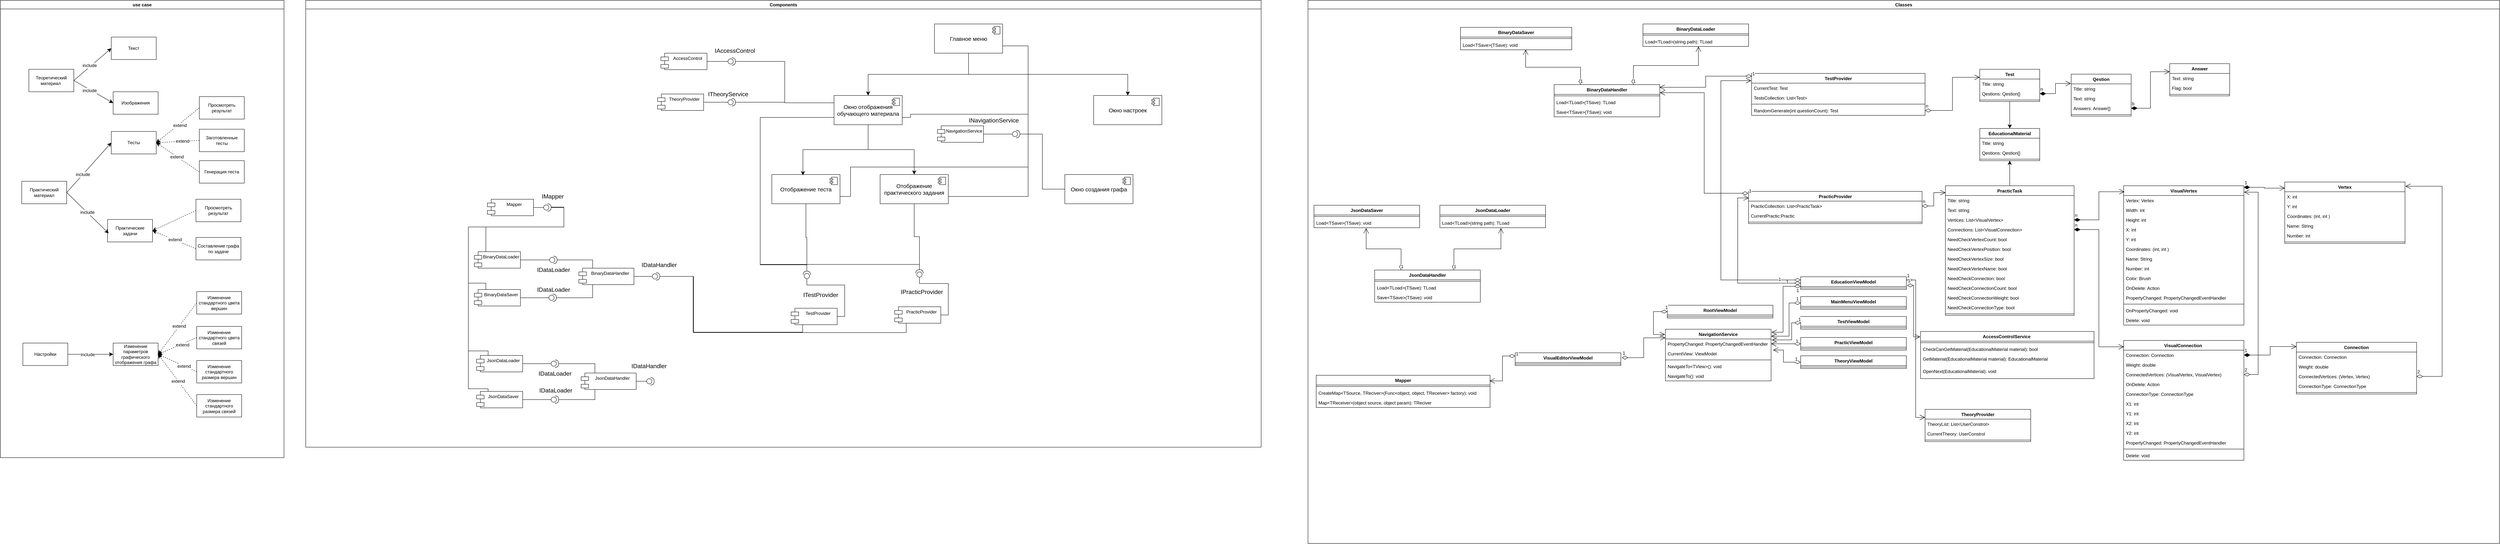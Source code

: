 <mxfile version="24.0.1" type="device">
  <diagram name="Страница — 1" id="U9gwZ_7K1mvT4oCjbU6m">
    <mxGraphModel dx="1063" dy="789" grid="0" gridSize="10" guides="1" tooltips="1" connect="1" arrows="1" fold="1" page="0" pageScale="1" pageWidth="827" pageHeight="1169" math="0" shadow="0">
      <root>
        <mxCell id="0" />
        <mxCell id="1" parent="0" />
        <mxCell id="HS7j6jXC8Mc_RY7dgrat-2" value="use case" style="swimlane;whiteSpace=wrap;html=1;" parent="1" vertex="1">
          <mxGeometry x="-395" y="-194" width="757" height="1221" as="geometry" />
        </mxCell>
        <mxCell id="HS7j6jXC8Mc_RY7dgrat-7" style="edgeStyle=none;curved=1;rounded=0;orthogonalLoop=1;jettySize=auto;html=1;exitX=1;exitY=0.5;exitDx=0;exitDy=0;entryX=0;entryY=0.5;entryDx=0;entryDy=0;fontSize=12;startSize=8;endSize=8;" parent="HS7j6jXC8Mc_RY7dgrat-2" source="HS7j6jXC8Mc_RY7dgrat-3" target="HS7j6jXC8Mc_RY7dgrat-5" edge="1">
          <mxGeometry relative="1" as="geometry" />
        </mxCell>
        <mxCell id="HS7j6jXC8Mc_RY7dgrat-9" value="include" style="edgeLabel;html=1;align=center;verticalAlign=middle;resizable=0;points=[];fontSize=12;" parent="HS7j6jXC8Mc_RY7dgrat-7" vertex="1" connectable="0">
          <mxGeometry x="-0.122" y="3" relative="1" as="geometry">
            <mxPoint as="offset" />
          </mxGeometry>
        </mxCell>
        <mxCell id="HS7j6jXC8Mc_RY7dgrat-8" style="edgeStyle=none;curved=1;rounded=0;orthogonalLoop=1;jettySize=auto;html=1;exitX=1;exitY=0.5;exitDx=0;exitDy=0;entryX=0;entryY=0.5;entryDx=0;entryDy=0;fontSize=12;startSize=8;endSize=8;" parent="HS7j6jXC8Mc_RY7dgrat-2" source="HS7j6jXC8Mc_RY7dgrat-3" target="HS7j6jXC8Mc_RY7dgrat-6" edge="1">
          <mxGeometry relative="1" as="geometry" />
        </mxCell>
        <mxCell id="HS7j6jXC8Mc_RY7dgrat-10" value="include" style="edgeLabel;html=1;align=center;verticalAlign=middle;resizable=0;points=[];fontSize=12;" parent="HS7j6jXC8Mc_RY7dgrat-8" vertex="1" connectable="0">
          <mxGeometry x="-0.184" y="-2" relative="1" as="geometry">
            <mxPoint as="offset" />
          </mxGeometry>
        </mxCell>
        <mxCell id="HS7j6jXC8Mc_RY7dgrat-3" value="Теоретический&lt;div&gt;материал&amp;nbsp;&lt;/div&gt;" style="rounded=0;whiteSpace=wrap;html=1;" parent="HS7j6jXC8Mc_RY7dgrat-2" vertex="1">
          <mxGeometry x="76" y="184" width="120" height="60" as="geometry" />
        </mxCell>
        <mxCell id="HS7j6jXC8Mc_RY7dgrat-19" style="edgeStyle=none;curved=1;rounded=0;orthogonalLoop=1;jettySize=auto;html=1;exitX=1;exitY=0.5;exitDx=0;exitDy=0;entryX=0;entryY=0.5;entryDx=0;entryDy=0;fontSize=12;startSize=8;endSize=8;" parent="HS7j6jXC8Mc_RY7dgrat-2" source="HS7j6jXC8Mc_RY7dgrat-4" target="HS7j6jXC8Mc_RY7dgrat-11" edge="1">
          <mxGeometry relative="1" as="geometry" />
        </mxCell>
        <mxCell id="HS7j6jXC8Mc_RY7dgrat-21" value="include" style="edgeLabel;html=1;align=center;verticalAlign=middle;resizable=0;points=[];fontSize=12;" parent="HS7j6jXC8Mc_RY7dgrat-19" vertex="1" connectable="0">
          <mxGeometry x="-0.277" y="1" relative="1" as="geometry">
            <mxPoint as="offset" />
          </mxGeometry>
        </mxCell>
        <mxCell id="HS7j6jXC8Mc_RY7dgrat-4" value="Практический материал" style="rounded=0;whiteSpace=wrap;html=1;" parent="HS7j6jXC8Mc_RY7dgrat-2" vertex="1">
          <mxGeometry x="57" y="483" width="120" height="60" as="geometry" />
        </mxCell>
        <mxCell id="HS7j6jXC8Mc_RY7dgrat-5" value="Текст" style="rounded=0;whiteSpace=wrap;html=1;" parent="HS7j6jXC8Mc_RY7dgrat-2" vertex="1">
          <mxGeometry x="296" y="98" width="120" height="60" as="geometry" />
        </mxCell>
        <mxCell id="HS7j6jXC8Mc_RY7dgrat-6" value="Изображения" style="rounded=0;whiteSpace=wrap;html=1;" parent="HS7j6jXC8Mc_RY7dgrat-2" vertex="1">
          <mxGeometry x="301" y="244" width="120" height="60" as="geometry" />
        </mxCell>
        <mxCell id="HS7j6jXC8Mc_RY7dgrat-11" value="Тесты" style="rounded=0;whiteSpace=wrap;html=1;" parent="HS7j6jXC8Mc_RY7dgrat-2" vertex="1">
          <mxGeometry x="296" y="350" width="120" height="60" as="geometry" />
        </mxCell>
        <mxCell id="HS7j6jXC8Mc_RY7dgrat-30" style="edgeStyle=none;curved=1;rounded=0;orthogonalLoop=1;jettySize=auto;html=1;exitX=0;exitY=0.5;exitDx=0;exitDy=0;entryX=1;entryY=0.5;entryDx=0;entryDy=0;fontSize=12;startSize=8;endSize=8;dashed=1;" parent="HS7j6jXC8Mc_RY7dgrat-2" source="HS7j6jXC8Mc_RY7dgrat-12" target="HS7j6jXC8Mc_RY7dgrat-11" edge="1">
          <mxGeometry relative="1" as="geometry" />
        </mxCell>
        <mxCell id="HS7j6jXC8Mc_RY7dgrat-32" value="extend" style="edgeLabel;html=1;align=center;verticalAlign=middle;resizable=0;points=[];fontSize=12;" parent="HS7j6jXC8Mc_RY7dgrat-30" vertex="1" connectable="0">
          <mxGeometry x="-0.216" y="-1" relative="1" as="geometry">
            <mxPoint as="offset" />
          </mxGeometry>
        </mxCell>
        <mxCell id="HS7j6jXC8Mc_RY7dgrat-12" value="Заготовленные тесты" style="rounded=0;whiteSpace=wrap;html=1;" parent="HS7j6jXC8Mc_RY7dgrat-2" vertex="1">
          <mxGeometry x="531" y="344" width="120" height="60" as="geometry" />
        </mxCell>
        <mxCell id="HS7j6jXC8Mc_RY7dgrat-31" style="edgeStyle=none;curved=1;rounded=0;orthogonalLoop=1;jettySize=auto;html=1;exitX=0;exitY=0.5;exitDx=0;exitDy=0;entryX=1;entryY=0.5;entryDx=0;entryDy=0;fontSize=12;startSize=8;endSize=8;dashed=1;" parent="HS7j6jXC8Mc_RY7dgrat-2" source="HS7j6jXC8Mc_RY7dgrat-13" target="HS7j6jXC8Mc_RY7dgrat-11" edge="1">
          <mxGeometry relative="1" as="geometry" />
        </mxCell>
        <mxCell id="HS7j6jXC8Mc_RY7dgrat-34" value="extend" style="edgeLabel;html=1;align=center;verticalAlign=middle;resizable=0;points=[];fontSize=12;" parent="HS7j6jXC8Mc_RY7dgrat-31" vertex="1" connectable="0">
          <mxGeometry x="0.041" y="1" relative="1" as="geometry">
            <mxPoint as="offset" />
          </mxGeometry>
        </mxCell>
        <mxCell id="HS7j6jXC8Mc_RY7dgrat-13" value="Генерация теста" style="rounded=0;whiteSpace=wrap;html=1;" parent="HS7j6jXC8Mc_RY7dgrat-2" vertex="1">
          <mxGeometry x="531" y="428" width="120" height="60" as="geometry" />
        </mxCell>
        <mxCell id="HS7j6jXC8Mc_RY7dgrat-22" value="Практические задачи" style="rounded=0;whiteSpace=wrap;html=1;" parent="HS7j6jXC8Mc_RY7dgrat-2" vertex="1">
          <mxGeometry x="286" y="585" width="120" height="60" as="geometry" />
        </mxCell>
        <mxCell id="HS7j6jXC8Mc_RY7dgrat-23" style="edgeStyle=none;curved=1;rounded=0;orthogonalLoop=1;jettySize=auto;html=1;exitX=1;exitY=0.5;exitDx=0;exitDy=0;entryX=0.025;entryY=0.617;entryDx=0;entryDy=0;entryPerimeter=0;fontSize=12;startSize=8;endSize=8;" parent="HS7j6jXC8Mc_RY7dgrat-2" source="HS7j6jXC8Mc_RY7dgrat-4" target="HS7j6jXC8Mc_RY7dgrat-22" edge="1">
          <mxGeometry relative="1" as="geometry" />
        </mxCell>
        <mxCell id="HS7j6jXC8Mc_RY7dgrat-25" value="include" style="edgeLabel;html=1;align=center;verticalAlign=middle;resizable=0;points=[];fontSize=12;" parent="HS7j6jXC8Mc_RY7dgrat-23" vertex="1" connectable="0">
          <mxGeometry x="-0.029" relative="1" as="geometry">
            <mxPoint as="offset" />
          </mxGeometry>
        </mxCell>
        <mxCell id="HS7j6jXC8Mc_RY7dgrat-36" style="edgeStyle=none;curved=1;rounded=0;orthogonalLoop=1;jettySize=auto;html=1;exitX=0;exitY=0.5;exitDx=0;exitDy=0;entryX=1;entryY=0.5;entryDx=0;entryDy=0;fontSize=12;startSize=8;endSize=8;dashed=1;" parent="HS7j6jXC8Mc_RY7dgrat-2" source="HS7j6jXC8Mc_RY7dgrat-26" target="HS7j6jXC8Mc_RY7dgrat-22" edge="1">
          <mxGeometry relative="1" as="geometry" />
        </mxCell>
        <mxCell id="HS7j6jXC8Mc_RY7dgrat-38" value="extend" style="edgeLabel;html=1;align=center;verticalAlign=middle;resizable=0;points=[];fontSize=12;" parent="HS7j6jXC8Mc_RY7dgrat-36" vertex="1" connectable="0">
          <mxGeometry x="-0.017" y="-1" relative="1" as="geometry">
            <mxPoint as="offset" />
          </mxGeometry>
        </mxCell>
        <mxCell id="HS7j6jXC8Mc_RY7dgrat-26" value="Составление графа&lt;div&gt;по задаче&lt;/div&gt;" style="rounded=0;whiteSpace=wrap;html=1;" parent="HS7j6jXC8Mc_RY7dgrat-2" vertex="1">
          <mxGeometry x="522" y="633" width="120" height="60" as="geometry" />
        </mxCell>
        <mxCell id="HS7j6jXC8Mc_RY7dgrat-40" style="edgeStyle=none;curved=1;rounded=0;orthogonalLoop=1;jettySize=auto;html=1;exitX=0;exitY=0.5;exitDx=0;exitDy=0;entryX=1;entryY=0.5;entryDx=0;entryDy=0;fontSize=12;startSize=8;endSize=8;dashed=1;" parent="HS7j6jXC8Mc_RY7dgrat-2" source="HS7j6jXC8Mc_RY7dgrat-39" target="HS7j6jXC8Mc_RY7dgrat-11" edge="1">
          <mxGeometry relative="1" as="geometry" />
        </mxCell>
        <mxCell id="HS7j6jXC8Mc_RY7dgrat-41" value="extend" style="edgeLabel;html=1;align=center;verticalAlign=middle;resizable=0;points=[];fontSize=12;" parent="HS7j6jXC8Mc_RY7dgrat-40" vertex="1" connectable="0">
          <mxGeometry x="-0.056" y="3" relative="1" as="geometry">
            <mxPoint as="offset" />
          </mxGeometry>
        </mxCell>
        <mxCell id="HS7j6jXC8Mc_RY7dgrat-39" value="Просмотреть результат" style="rounded=0;whiteSpace=wrap;html=1;" parent="HS7j6jXC8Mc_RY7dgrat-2" vertex="1">
          <mxGeometry x="531" y="257" width="120" height="60" as="geometry" />
        </mxCell>
        <mxCell id="HS7j6jXC8Mc_RY7dgrat-43" style="edgeStyle=none;curved=1;rounded=0;orthogonalLoop=1;jettySize=auto;html=1;exitX=0;exitY=0.5;exitDx=0;exitDy=0;entryX=1;entryY=0.5;entryDx=0;entryDy=0;fontSize=12;startSize=8;endSize=8;dashed=1;" parent="HS7j6jXC8Mc_RY7dgrat-2" source="HS7j6jXC8Mc_RY7dgrat-42" target="HS7j6jXC8Mc_RY7dgrat-22" edge="1">
          <mxGeometry relative="1" as="geometry" />
        </mxCell>
        <mxCell id="HS7j6jXC8Mc_RY7dgrat-42" value="Просмотреть результат" style="rounded=0;whiteSpace=wrap;html=1;" parent="HS7j6jXC8Mc_RY7dgrat-2" vertex="1">
          <mxGeometry x="522" y="531" width="120" height="60" as="geometry" />
        </mxCell>
        <mxCell id="HS7j6jXC8Mc_RY7dgrat-88" style="edgeStyle=none;curved=1;rounded=0;orthogonalLoop=1;jettySize=auto;html=1;exitX=1;exitY=0.5;exitDx=0;exitDy=0;entryX=0;entryY=0.5;entryDx=0;entryDy=0;fontSize=12;startSize=8;endSize=8;" parent="HS7j6jXC8Mc_RY7dgrat-2" source="HS7j6jXC8Mc_RY7dgrat-82" target="HS7j6jXC8Mc_RY7dgrat-83" edge="1">
          <mxGeometry relative="1" as="geometry" />
        </mxCell>
        <mxCell id="HS7j6jXC8Mc_RY7dgrat-89" value="include" style="edgeLabel;html=1;align=center;verticalAlign=middle;resizable=0;points=[];fontSize=12;" parent="HS7j6jXC8Mc_RY7dgrat-88" vertex="1" connectable="0">
          <mxGeometry x="-0.124" y="-1" relative="1" as="geometry">
            <mxPoint as="offset" />
          </mxGeometry>
        </mxCell>
        <mxCell id="HS7j6jXC8Mc_RY7dgrat-82" value="Настройки" style="rounded=0;whiteSpace=wrap;html=1;" parent="HS7j6jXC8Mc_RY7dgrat-2" vertex="1">
          <mxGeometry x="60" y="915" width="120" height="60" as="geometry" />
        </mxCell>
        <mxCell id="HS7j6jXC8Mc_RY7dgrat-83" value="Изменение параметров&lt;div&gt;графического отображения графа&lt;/div&gt;" style="rounded=0;whiteSpace=wrap;html=1;" parent="HS7j6jXC8Mc_RY7dgrat-2" vertex="1">
          <mxGeometry x="301" y="915" width="120" height="60" as="geometry" />
        </mxCell>
        <mxCell id="HS7j6jXC8Mc_RY7dgrat-90" style="edgeStyle=none;curved=1;rounded=0;orthogonalLoop=1;jettySize=auto;html=1;exitX=0;exitY=0.5;exitDx=0;exitDy=0;entryX=1;entryY=0.5;entryDx=0;entryDy=0;fontSize=12;startSize=8;endSize=8;dashed=1;" parent="HS7j6jXC8Mc_RY7dgrat-2" source="HS7j6jXC8Mc_RY7dgrat-84" target="HS7j6jXC8Mc_RY7dgrat-83" edge="1">
          <mxGeometry relative="1" as="geometry" />
        </mxCell>
        <mxCell id="HS7j6jXC8Mc_RY7dgrat-94" value="extend" style="edgeLabel;html=1;align=center;verticalAlign=middle;resizable=0;points=[];fontSize=12;" parent="HS7j6jXC8Mc_RY7dgrat-90" vertex="1" connectable="0">
          <mxGeometry x="-0.09" relative="1" as="geometry">
            <mxPoint as="offset" />
          </mxGeometry>
        </mxCell>
        <mxCell id="HS7j6jXC8Mc_RY7dgrat-84" value="Изменение стандартного цвета вершин" style="rounded=0;whiteSpace=wrap;html=1;" parent="HS7j6jXC8Mc_RY7dgrat-2" vertex="1">
          <mxGeometry x="524" y="777.5" width="120" height="60" as="geometry" />
        </mxCell>
        <mxCell id="HS7j6jXC8Mc_RY7dgrat-91" style="edgeStyle=none;curved=1;rounded=0;orthogonalLoop=1;jettySize=auto;html=1;exitX=0;exitY=0.5;exitDx=0;exitDy=0;entryX=1;entryY=0.5;entryDx=0;entryDy=0;fontSize=12;startSize=8;endSize=8;dashed=1;" parent="HS7j6jXC8Mc_RY7dgrat-2" source="HS7j6jXC8Mc_RY7dgrat-85" target="HS7j6jXC8Mc_RY7dgrat-83" edge="1">
          <mxGeometry relative="1" as="geometry" />
        </mxCell>
        <mxCell id="HS7j6jXC8Mc_RY7dgrat-95" value="extend" style="edgeLabel;html=1;align=center;verticalAlign=middle;resizable=0;points=[];fontSize=12;" parent="HS7j6jXC8Mc_RY7dgrat-91" vertex="1" connectable="0">
          <mxGeometry x="-0.231" y="2" relative="1" as="geometry">
            <mxPoint as="offset" />
          </mxGeometry>
        </mxCell>
        <mxCell id="HS7j6jXC8Mc_RY7dgrat-85" value="Изменение стандартного цвета связей" style="rounded=0;whiteSpace=wrap;html=1;" parent="HS7j6jXC8Mc_RY7dgrat-2" vertex="1">
          <mxGeometry x="524" y="870.5" width="120" height="60" as="geometry" />
        </mxCell>
        <mxCell id="HS7j6jXC8Mc_RY7dgrat-92" style="edgeStyle=none;curved=1;rounded=0;orthogonalLoop=1;jettySize=auto;html=1;exitX=0;exitY=0.5;exitDx=0;exitDy=0;entryX=1;entryY=0.5;entryDx=0;entryDy=0;fontSize=12;startSize=8;endSize=8;dashed=1;" parent="HS7j6jXC8Mc_RY7dgrat-2" source="HS7j6jXC8Mc_RY7dgrat-86" target="HS7j6jXC8Mc_RY7dgrat-83" edge="1">
          <mxGeometry relative="1" as="geometry" />
        </mxCell>
        <mxCell id="HS7j6jXC8Mc_RY7dgrat-96" value="extend" style="edgeLabel;html=1;align=center;verticalAlign=middle;resizable=0;points=[];fontSize=12;" parent="HS7j6jXC8Mc_RY7dgrat-92" vertex="1" connectable="0">
          <mxGeometry x="-0.346" y="1" relative="1" as="geometry">
            <mxPoint as="offset" />
          </mxGeometry>
        </mxCell>
        <mxCell id="HS7j6jXC8Mc_RY7dgrat-86" value="Изменение стандартного размера вершин" style="rounded=0;whiteSpace=wrap;html=1;" parent="HS7j6jXC8Mc_RY7dgrat-2" vertex="1">
          <mxGeometry x="524" y="961.5" width="120" height="60" as="geometry" />
        </mxCell>
        <mxCell id="HS7j6jXC8Mc_RY7dgrat-93" style="edgeStyle=none;curved=1;rounded=0;orthogonalLoop=1;jettySize=auto;html=1;exitX=0;exitY=0.5;exitDx=0;exitDy=0;entryX=1;entryY=0.5;entryDx=0;entryDy=0;fontSize=12;startSize=8;endSize=8;dashed=1;" parent="HS7j6jXC8Mc_RY7dgrat-2" source="HS7j6jXC8Mc_RY7dgrat-87" target="HS7j6jXC8Mc_RY7dgrat-83" edge="1">
          <mxGeometry relative="1" as="geometry" />
        </mxCell>
        <mxCell id="HS7j6jXC8Mc_RY7dgrat-97" value="extend&amp;nbsp;" style="edgeLabel;html=1;align=center;verticalAlign=middle;resizable=0;points=[];fontSize=12;" parent="HS7j6jXC8Mc_RY7dgrat-93" vertex="1" connectable="0">
          <mxGeometry x="-0.045" y="-1" relative="1" as="geometry">
            <mxPoint as="offset" />
          </mxGeometry>
        </mxCell>
        <mxCell id="HS7j6jXC8Mc_RY7dgrat-87" value="Изменение стандартного размера связей" style="rounded=0;whiteSpace=wrap;html=1;" parent="HS7j6jXC8Mc_RY7dgrat-2" vertex="1">
          <mxGeometry x="524" y="1052.5" width="120" height="60" as="geometry" />
        </mxCell>
        <mxCell id="HS7j6jXC8Mc_RY7dgrat-44" value="Components" style="swimlane;whiteSpace=wrap;html=1;startSize=23;" parent="1" vertex="1">
          <mxGeometry x="420" y="-194" width="2550" height="1193" as="geometry" />
        </mxCell>
        <mxCell id="HS7j6jXC8Mc_RY7dgrat-105" value="NavigationService" style="shape=module;align=left;spacingLeft=20;align=center;verticalAlign=top;whiteSpace=wrap;html=1;" parent="HS7j6jXC8Mc_RY7dgrat-44" vertex="1">
          <mxGeometry x="1686" y="335" width="123" height="44" as="geometry" />
        </mxCell>
        <mxCell id="HS7j6jXC8Mc_RY7dgrat-219" style="edgeStyle=orthogonalEdgeStyle;rounded=0;orthogonalLoop=1;jettySize=auto;html=1;exitX=1;exitY=0.5;exitDx=0;exitDy=0;exitPerimeter=0;entryX=0;entryY=0.5;entryDx=0;entryDy=0;fontSize=12;startSize=8;endSize=8;endArrow=none;endFill=0;" parent="HS7j6jXC8Mc_RY7dgrat-44" source="HS7j6jXC8Mc_RY7dgrat-109" target="HS7j6jXC8Mc_RY7dgrat-208" edge="1">
          <mxGeometry relative="1" as="geometry" />
        </mxCell>
        <mxCell id="HS7j6jXC8Mc_RY7dgrat-220" style="edgeStyle=orthogonalEdgeStyle;rounded=0;orthogonalLoop=1;jettySize=auto;html=1;exitX=1;exitY=0.5;exitDx=0;exitDy=0;exitPerimeter=0;entryX=1;entryY=0.75;entryDx=0;entryDy=0;fontSize=12;startSize=8;endSize=8;endArrow=none;endFill=0;" parent="HS7j6jXC8Mc_RY7dgrat-44" source="HS7j6jXC8Mc_RY7dgrat-109" target="HS7j6jXC8Mc_RY7dgrat-185" edge="1">
          <mxGeometry relative="1" as="geometry">
            <Array as="points">
              <mxPoint x="1928" y="357" />
              <mxPoint x="1928" y="122" />
            </Array>
          </mxGeometry>
        </mxCell>
        <mxCell id="HS7j6jXC8Mc_RY7dgrat-221" style="edgeStyle=orthogonalEdgeStyle;rounded=0;orthogonalLoop=1;jettySize=auto;html=1;exitX=1;exitY=0.5;exitDx=0;exitDy=0;exitPerimeter=0;entryX=1;entryY=0.75;entryDx=0;entryDy=0;fontSize=12;startSize=8;endSize=8;endArrow=none;endFill=0;" parent="HS7j6jXC8Mc_RY7dgrat-44" source="HS7j6jXC8Mc_RY7dgrat-109" target="HS7j6jXC8Mc_RY7dgrat-177" edge="1">
          <mxGeometry relative="1" as="geometry">
            <Array as="points">
              <mxPoint x="1928" y="357" />
              <mxPoint x="1928" y="304" />
              <mxPoint x="1614" y="304" />
              <mxPoint x="1614" y="313" />
            </Array>
          </mxGeometry>
        </mxCell>
        <mxCell id="HS7j6jXC8Mc_RY7dgrat-222" style="edgeStyle=orthogonalEdgeStyle;rounded=0;orthogonalLoop=1;jettySize=auto;html=1;exitX=1;exitY=0.5;exitDx=0;exitDy=0;exitPerimeter=0;entryX=1;entryY=0.75;entryDx=0;entryDy=0;fontSize=12;startSize=8;endSize=8;endArrow=none;endFill=0;" parent="HS7j6jXC8Mc_RY7dgrat-44" source="HS7j6jXC8Mc_RY7dgrat-109" target="HS7j6jXC8Mc_RY7dgrat-195" edge="1">
          <mxGeometry relative="1" as="geometry">
            <Array as="points">
              <mxPoint x="1928" y="357" />
              <mxPoint x="1928" y="524" />
            </Array>
          </mxGeometry>
        </mxCell>
        <mxCell id="HS7j6jXC8Mc_RY7dgrat-223" style="edgeStyle=orthogonalEdgeStyle;rounded=0;orthogonalLoop=1;jettySize=auto;html=1;exitX=1;exitY=0.5;exitDx=0;exitDy=0;exitPerimeter=0;entryX=1;entryY=0.75;entryDx=0;entryDy=0;fontSize=12;startSize=8;endSize=8;endArrow=none;endFill=0;" parent="HS7j6jXC8Mc_RY7dgrat-44" source="HS7j6jXC8Mc_RY7dgrat-109" target="HS7j6jXC8Mc_RY7dgrat-188" edge="1">
          <mxGeometry relative="1" as="geometry">
            <Array as="points">
              <mxPoint x="1928" y="357" />
              <mxPoint x="1928" y="445" />
              <mxPoint x="1454" y="445" />
              <mxPoint x="1454" y="523" />
            </Array>
          </mxGeometry>
        </mxCell>
        <mxCell id="HS7j6jXC8Mc_RY7dgrat-109" value="" style="shape=providedRequiredInterface;html=1;verticalLabelPosition=bottom;sketch=0;rotation=0;" parent="HS7j6jXC8Mc_RY7dgrat-44" vertex="1">
          <mxGeometry x="1886" y="347" width="20" height="20" as="geometry" />
        </mxCell>
        <mxCell id="HS7j6jXC8Mc_RY7dgrat-112" value="INavigationService" style="text;html=1;align=center;verticalAlign=middle;resizable=0;points=[];autosize=1;strokeColor=none;fillColor=none;fontSize=16;" parent="HS7j6jXC8Mc_RY7dgrat-44" vertex="1">
          <mxGeometry x="1760" y="304" width="151" height="31" as="geometry" />
        </mxCell>
        <mxCell id="HS7j6jXC8Mc_RY7dgrat-115" value="TestProvider" style="shape=module;align=left;spacingLeft=20;align=center;verticalAlign=top;whiteSpace=wrap;html=1;" parent="HS7j6jXC8Mc_RY7dgrat-44" vertex="1">
          <mxGeometry x="1295.5" y="822" width="123" height="44" as="geometry" />
        </mxCell>
        <mxCell id="HS7j6jXC8Mc_RY7dgrat-116" value="PracticProvider" style="shape=module;align=left;spacingLeft=20;align=center;verticalAlign=top;whiteSpace=wrap;html=1;" parent="HS7j6jXC8Mc_RY7dgrat-44" vertex="1">
          <mxGeometry x="1572" y="818" width="123" height="44" as="geometry" />
        </mxCell>
        <mxCell id="HS7j6jXC8Mc_RY7dgrat-201" style="edgeStyle=orthogonalEdgeStyle;rounded=0;orthogonalLoop=1;jettySize=auto;html=1;exitX=1;exitY=0.5;exitDx=0;exitDy=0;exitPerimeter=0;entryX=0;entryY=0.75;entryDx=0;entryDy=0;fontSize=12;startSize=8;endSize=8;endArrow=none;endFill=0;" parent="HS7j6jXC8Mc_RY7dgrat-44" source="HS7j6jXC8Mc_RY7dgrat-121" target="HS7j6jXC8Mc_RY7dgrat-177" edge="1">
          <mxGeometry relative="1" as="geometry">
            <Array as="points">
              <mxPoint x="1338" y="706" />
              <mxPoint x="1213" y="706" />
              <mxPoint x="1213" y="313" />
            </Array>
          </mxGeometry>
        </mxCell>
        <mxCell id="HS7j6jXC8Mc_RY7dgrat-203" style="edgeStyle=orthogonalEdgeStyle;rounded=0;orthogonalLoop=1;jettySize=auto;html=1;exitX=1;exitY=0.5;exitDx=0;exitDy=0;exitPerimeter=0;entryX=0.5;entryY=1;entryDx=0;entryDy=0;fontSize=12;startSize=8;endSize=8;endArrow=none;endFill=0;" parent="HS7j6jXC8Mc_RY7dgrat-44" source="HS7j6jXC8Mc_RY7dgrat-121" target="HS7j6jXC8Mc_RY7dgrat-188" edge="1">
          <mxGeometry relative="1" as="geometry" />
        </mxCell>
        <mxCell id="HS7j6jXC8Mc_RY7dgrat-121" value="" style="shape=providedRequiredInterface;html=1;verticalLabelPosition=bottom;sketch=0;rotation=-90;" parent="HS7j6jXC8Mc_RY7dgrat-44" vertex="1">
          <mxGeometry x="1327.5" y="723" width="20" height="20" as="geometry" />
        </mxCell>
        <mxCell id="HS7j6jXC8Mc_RY7dgrat-122" style="edgeStyle=orthogonalEdgeStyle;rounded=0;orthogonalLoop=1;jettySize=auto;html=1;exitX=1;exitY=0.5;exitDx=0;exitDy=0;entryX=0;entryY=0.5;entryDx=0;entryDy=0;entryPerimeter=0;fontSize=12;startSize=8;endSize=8;endArrow=none;endFill=0;" parent="HS7j6jXC8Mc_RY7dgrat-44" source="HS7j6jXC8Mc_RY7dgrat-115" target="HS7j6jXC8Mc_RY7dgrat-121" edge="1">
          <mxGeometry relative="1" as="geometry">
            <Array as="points">
              <mxPoint x="1438.5" y="844" />
              <mxPoint x="1438.5" y="760" />
              <mxPoint x="1337.5" y="760" />
            </Array>
          </mxGeometry>
        </mxCell>
        <mxCell id="HS7j6jXC8Mc_RY7dgrat-202" style="edgeStyle=orthogonalEdgeStyle;rounded=0;orthogonalLoop=1;jettySize=auto;html=1;exitX=1;exitY=0.5;exitDx=0;exitDy=0;exitPerimeter=0;entryX=0;entryY=0.75;entryDx=0;entryDy=0;fontSize=12;startSize=8;endSize=8;strokeWidth=1;endArrow=none;endFill=0;" parent="HS7j6jXC8Mc_RY7dgrat-44" source="HS7j6jXC8Mc_RY7dgrat-124" target="HS7j6jXC8Mc_RY7dgrat-177" edge="1">
          <mxGeometry relative="1" as="geometry">
            <Array as="points">
              <mxPoint x="1638" y="705" />
              <mxPoint x="1213" y="705" />
              <mxPoint x="1213" y="313" />
            </Array>
          </mxGeometry>
        </mxCell>
        <mxCell id="HS7j6jXC8Mc_RY7dgrat-204" style="edgeStyle=orthogonalEdgeStyle;rounded=0;orthogonalLoop=1;jettySize=auto;html=1;exitX=1;exitY=0.5;exitDx=0;exitDy=0;exitPerimeter=0;entryX=0.5;entryY=1;entryDx=0;entryDy=0;fontSize=12;startSize=8;endSize=8;endArrow=none;endFill=0;" parent="HS7j6jXC8Mc_RY7dgrat-44" source="HS7j6jXC8Mc_RY7dgrat-124" target="HS7j6jXC8Mc_RY7dgrat-195" edge="1">
          <mxGeometry relative="1" as="geometry" />
        </mxCell>
        <mxCell id="HS7j6jXC8Mc_RY7dgrat-124" value="" style="shape=providedRequiredInterface;html=1;verticalLabelPosition=bottom;sketch=0;rotation=-90;" parent="HS7j6jXC8Mc_RY7dgrat-44" vertex="1">
          <mxGeometry x="1628" y="719" width="20" height="20" as="geometry" />
        </mxCell>
        <mxCell id="HS7j6jXC8Mc_RY7dgrat-125" style="edgeStyle=orthogonalEdgeStyle;rounded=0;orthogonalLoop=1;jettySize=auto;html=1;exitX=1;exitY=0.5;exitDx=0;exitDy=0;entryX=0;entryY=0.5;entryDx=0;entryDy=0;entryPerimeter=0;fontSize=12;startSize=8;endSize=8;endArrow=none;endFill=0;" parent="HS7j6jXC8Mc_RY7dgrat-44" source="HS7j6jXC8Mc_RY7dgrat-116" target="HS7j6jXC8Mc_RY7dgrat-124" edge="1">
          <mxGeometry relative="1" as="geometry">
            <Array as="points">
              <mxPoint x="1715" y="840" />
              <mxPoint x="1715" y="756" />
              <mxPoint x="1638" y="756" />
            </Array>
          </mxGeometry>
        </mxCell>
        <mxCell id="HS7j6jXC8Mc_RY7dgrat-130" value="BinaryDataLoader" style="shape=module;align=left;spacingLeft=20;align=center;verticalAlign=top;whiteSpace=wrap;html=1;" parent="HS7j6jXC8Mc_RY7dgrat-44" vertex="1">
          <mxGeometry x="450" y="671" width="123" height="44" as="geometry" />
        </mxCell>
        <mxCell id="HS7j6jXC8Mc_RY7dgrat-131" value="BinaryDataSaver" style="shape=module;align=left;spacingLeft=20;align=center;verticalAlign=top;whiteSpace=wrap;html=1;" parent="HS7j6jXC8Mc_RY7dgrat-44" vertex="1">
          <mxGeometry x="450" y="772" width="123" height="44" as="geometry" />
        </mxCell>
        <mxCell id="HS7j6jXC8Mc_RY7dgrat-132" value="JsonDataLoader" style="shape=module;align=left;spacingLeft=20;align=center;verticalAlign=top;whiteSpace=wrap;html=1;" parent="HS7j6jXC8Mc_RY7dgrat-44" vertex="1">
          <mxGeometry x="456" y="948" width="123" height="44" as="geometry" />
        </mxCell>
        <mxCell id="HS7j6jXC8Mc_RY7dgrat-133" value="JsonDataSaver" style="shape=module;align=left;spacingLeft=20;align=center;verticalAlign=top;whiteSpace=wrap;html=1;" parent="HS7j6jXC8Mc_RY7dgrat-44" vertex="1">
          <mxGeometry x="456" y="1044" width="123" height="44" as="geometry" />
        </mxCell>
        <mxCell id="HS7j6jXC8Mc_RY7dgrat-134" value="BinaryDataHandler" style="shape=module;align=left;spacingLeft=20;align=center;verticalAlign=top;whiteSpace=wrap;html=1;" parent="HS7j6jXC8Mc_RY7dgrat-44" vertex="1">
          <mxGeometry x="729" y="715" width="147" height="44" as="geometry" />
        </mxCell>
        <mxCell id="HS7j6jXC8Mc_RY7dgrat-138" style="edgeStyle=orthogonalEdgeStyle;rounded=0;orthogonalLoop=1;jettySize=auto;html=1;exitX=1;exitY=0.5;exitDx=0;exitDy=0;exitPerimeter=0;entryX=0.25;entryY=0;entryDx=0;entryDy=0;fontSize=12;startSize=8;endSize=8;endArrow=none;endFill=0;" parent="HS7j6jXC8Mc_RY7dgrat-44" source="HS7j6jXC8Mc_RY7dgrat-135" target="HS7j6jXC8Mc_RY7dgrat-134" edge="1">
          <mxGeometry relative="1" as="geometry">
            <Array as="points">
              <mxPoint x="766" y="693" />
            </Array>
          </mxGeometry>
        </mxCell>
        <mxCell id="HS7j6jXC8Mc_RY7dgrat-135" value="" style="shape=providedRequiredInterface;html=1;verticalLabelPosition=bottom;sketch=0;" parent="HS7j6jXC8Mc_RY7dgrat-44" vertex="1">
          <mxGeometry x="651" y="683" width="20" height="20" as="geometry" />
        </mxCell>
        <mxCell id="HS7j6jXC8Mc_RY7dgrat-136" value="IDataLoader" style="text;html=1;align=center;verticalAlign=middle;resizable=0;points=[];autosize=1;strokeColor=none;fillColor=none;fontSize=16;" parent="HS7j6jXC8Mc_RY7dgrat-44" vertex="1">
          <mxGeometry x="608" y="703" width="106" height="31" as="geometry" />
        </mxCell>
        <mxCell id="HS7j6jXC8Mc_RY7dgrat-141" style="edgeStyle=orthogonalEdgeStyle;rounded=0;orthogonalLoop=1;jettySize=auto;html=1;exitX=1;exitY=0.5;exitDx=0;exitDy=0;exitPerimeter=0;entryX=0.25;entryY=1;entryDx=0;entryDy=0;fontSize=12;startSize=8;endSize=8;endArrow=none;endFill=0;" parent="HS7j6jXC8Mc_RY7dgrat-44" source="HS7j6jXC8Mc_RY7dgrat-139" target="HS7j6jXC8Mc_RY7dgrat-134" edge="1">
          <mxGeometry relative="1" as="geometry" />
        </mxCell>
        <mxCell id="HS7j6jXC8Mc_RY7dgrat-139" value="" style="shape=providedRequiredInterface;html=1;verticalLabelPosition=bottom;sketch=0;" parent="HS7j6jXC8Mc_RY7dgrat-44" vertex="1">
          <mxGeometry x="649" y="784" width="20" height="20" as="geometry" />
        </mxCell>
        <mxCell id="HS7j6jXC8Mc_RY7dgrat-140" style="edgeStyle=none;curved=1;rounded=0;orthogonalLoop=1;jettySize=auto;html=1;exitX=1;exitY=0.5;exitDx=0;exitDy=0;entryX=0;entryY=0.5;entryDx=0;entryDy=0;entryPerimeter=0;fontSize=12;startSize=8;endSize=8;endArrow=none;endFill=0;" parent="HS7j6jXC8Mc_RY7dgrat-44" source="HS7j6jXC8Mc_RY7dgrat-131" target="HS7j6jXC8Mc_RY7dgrat-139" edge="1">
          <mxGeometry relative="1" as="geometry" />
        </mxCell>
        <mxCell id="HS7j6jXC8Mc_RY7dgrat-142" value="IDataLoader" style="text;html=1;align=center;verticalAlign=middle;resizable=0;points=[];autosize=1;strokeColor=none;fillColor=none;fontSize=16;" parent="HS7j6jXC8Mc_RY7dgrat-44" vertex="1">
          <mxGeometry x="608" y="756" width="106" height="31" as="geometry" />
        </mxCell>
        <mxCell id="HS7j6jXC8Mc_RY7dgrat-205" style="edgeStyle=orthogonalEdgeStyle;rounded=0;orthogonalLoop=1;jettySize=auto;html=1;exitX=1;exitY=0.5;exitDx=0;exitDy=0;exitPerimeter=0;entryX=0.25;entryY=1;entryDx=0;entryDy=0;fontSize=12;startSize=8;endSize=8;endArrow=none;endFill=0;" parent="HS7j6jXC8Mc_RY7dgrat-44" source="HS7j6jXC8Mc_RY7dgrat-143" target="HS7j6jXC8Mc_RY7dgrat-115" edge="1">
          <mxGeometry relative="1" as="geometry">
            <Array as="points">
              <mxPoint x="1034" y="737" />
              <mxPoint x="1034" y="886" />
              <mxPoint x="1326" y="886" />
            </Array>
          </mxGeometry>
        </mxCell>
        <mxCell id="HS7j6jXC8Mc_RY7dgrat-206" style="edgeStyle=orthogonalEdgeStyle;rounded=0;orthogonalLoop=1;jettySize=auto;html=1;exitX=1;exitY=0.5;exitDx=0;exitDy=0;exitPerimeter=0;entryX=0.25;entryY=1;entryDx=0;entryDy=0;fontSize=12;startSize=8;endSize=8;endArrow=none;endFill=0;" parent="HS7j6jXC8Mc_RY7dgrat-44" source="HS7j6jXC8Mc_RY7dgrat-143" target="HS7j6jXC8Mc_RY7dgrat-116" edge="1">
          <mxGeometry relative="1" as="geometry">
            <Array as="points">
              <mxPoint x="1035" y="737" />
              <mxPoint x="1035" y="887" />
              <mxPoint x="1603" y="887" />
            </Array>
          </mxGeometry>
        </mxCell>
        <mxCell id="HS7j6jXC8Mc_RY7dgrat-143" value="" style="shape=providedRequiredInterface;html=1;verticalLabelPosition=bottom;sketch=0;" parent="HS7j6jXC8Mc_RY7dgrat-44" vertex="1">
          <mxGeometry x="925" y="727" width="20" height="20" as="geometry" />
        </mxCell>
        <mxCell id="HS7j6jXC8Mc_RY7dgrat-144" style="edgeStyle=none;curved=1;rounded=0;orthogonalLoop=1;jettySize=auto;html=1;exitX=1;exitY=0.5;exitDx=0;exitDy=0;entryX=0;entryY=0.5;entryDx=0;entryDy=0;entryPerimeter=0;fontSize=12;startSize=8;endSize=8;endArrow=none;endFill=0;" parent="HS7j6jXC8Mc_RY7dgrat-44" source="HS7j6jXC8Mc_RY7dgrat-134" target="HS7j6jXC8Mc_RY7dgrat-143" edge="1">
          <mxGeometry relative="1" as="geometry">
            <Array as="points">
              <mxPoint x="900" y="737" />
            </Array>
          </mxGeometry>
        </mxCell>
        <mxCell id="HS7j6jXC8Mc_RY7dgrat-145" value="IDataHandler" style="text;html=1;align=center;verticalAlign=middle;resizable=0;points=[];autosize=1;strokeColor=none;fillColor=none;fontSize=16;" parent="HS7j6jXC8Mc_RY7dgrat-44" vertex="1">
          <mxGeometry x="887" y="690" width="112" height="31" as="geometry" />
        </mxCell>
        <mxCell id="HS7j6jXC8Mc_RY7dgrat-146" value="JsonDataHandler" style="shape=module;align=left;spacingLeft=20;align=center;verticalAlign=top;whiteSpace=wrap;html=1;" parent="HS7j6jXC8Mc_RY7dgrat-44" vertex="1">
          <mxGeometry x="735" y="995" width="147" height="44" as="geometry" />
        </mxCell>
        <mxCell id="HS7j6jXC8Mc_RY7dgrat-151" style="edgeStyle=orthogonalEdgeStyle;rounded=0;orthogonalLoop=1;jettySize=auto;html=1;exitX=1;exitY=0.5;exitDx=0;exitDy=0;exitPerimeter=0;entryX=0.25;entryY=0;entryDx=0;entryDy=0;fontSize=12;startSize=8;endSize=8;endArrow=none;endFill=0;" parent="HS7j6jXC8Mc_RY7dgrat-44" source="HS7j6jXC8Mc_RY7dgrat-147" target="HS7j6jXC8Mc_RY7dgrat-146" edge="1">
          <mxGeometry relative="1" as="geometry" />
        </mxCell>
        <mxCell id="HS7j6jXC8Mc_RY7dgrat-147" value="" style="shape=providedRequiredInterface;html=1;verticalLabelPosition=bottom;sketch=0;" parent="HS7j6jXC8Mc_RY7dgrat-44" vertex="1">
          <mxGeometry x="655" y="960" width="20" height="20" as="geometry" />
        </mxCell>
        <mxCell id="HS7j6jXC8Mc_RY7dgrat-148" style="edgeStyle=none;curved=1;rounded=0;orthogonalLoop=1;jettySize=auto;html=1;exitX=1;exitY=0.5;exitDx=0;exitDy=0;entryX=0;entryY=0.5;entryDx=0;entryDy=0;entryPerimeter=0;fontSize=12;startSize=8;endSize=8;endArrow=none;endFill=0;" parent="HS7j6jXC8Mc_RY7dgrat-44" source="HS7j6jXC8Mc_RY7dgrat-132" target="HS7j6jXC8Mc_RY7dgrat-147" edge="1">
          <mxGeometry relative="1" as="geometry" />
        </mxCell>
        <mxCell id="HS7j6jXC8Mc_RY7dgrat-152" style="edgeStyle=orthogonalEdgeStyle;rounded=0;orthogonalLoop=1;jettySize=auto;html=1;exitX=1;exitY=0.5;exitDx=0;exitDy=0;exitPerimeter=0;entryX=0.25;entryY=1;entryDx=0;entryDy=0;fontSize=12;startSize=8;endSize=8;endArrow=none;endFill=0;" parent="HS7j6jXC8Mc_RY7dgrat-44" source="HS7j6jXC8Mc_RY7dgrat-149" target="HS7j6jXC8Mc_RY7dgrat-146" edge="1">
          <mxGeometry relative="1" as="geometry" />
        </mxCell>
        <mxCell id="HS7j6jXC8Mc_RY7dgrat-149" value="" style="shape=providedRequiredInterface;html=1;verticalLabelPosition=bottom;sketch=0;" parent="HS7j6jXC8Mc_RY7dgrat-44" vertex="1">
          <mxGeometry x="655" y="1056" width="20" height="20" as="geometry" />
        </mxCell>
        <mxCell id="HS7j6jXC8Mc_RY7dgrat-150" style="edgeStyle=none;curved=1;rounded=0;orthogonalLoop=1;jettySize=auto;html=1;exitX=1;exitY=0.5;exitDx=0;exitDy=0;entryX=0;entryY=0.5;entryDx=0;entryDy=0;entryPerimeter=0;fontSize=12;startSize=8;endSize=8;endArrow=none;endFill=0;" parent="HS7j6jXC8Mc_RY7dgrat-44" source="HS7j6jXC8Mc_RY7dgrat-133" target="HS7j6jXC8Mc_RY7dgrat-149" edge="1">
          <mxGeometry relative="1" as="geometry" />
        </mxCell>
        <mxCell id="HS7j6jXC8Mc_RY7dgrat-154" value="IDataLoader" style="text;html=1;align=center;verticalAlign=middle;resizable=0;points=[];autosize=1;strokeColor=none;fillColor=none;fontSize=16;" parent="HS7j6jXC8Mc_RY7dgrat-44" vertex="1">
          <mxGeometry x="612" y="980" width="106" height="31" as="geometry" />
        </mxCell>
        <mxCell id="HS7j6jXC8Mc_RY7dgrat-155" value="IDataLoader" style="text;html=1;align=center;verticalAlign=middle;resizable=0;points=[];autosize=1;strokeColor=none;fillColor=none;fontSize=16;" parent="HS7j6jXC8Mc_RY7dgrat-44" vertex="1">
          <mxGeometry x="614" y="1025" width="106" height="31" as="geometry" />
        </mxCell>
        <mxCell id="HS7j6jXC8Mc_RY7dgrat-156" value="" style="shape=providedRequiredInterface;html=1;verticalLabelPosition=bottom;sketch=0;" parent="HS7j6jXC8Mc_RY7dgrat-44" vertex="1">
          <mxGeometry x="910" y="1007" width="20" height="20" as="geometry" />
        </mxCell>
        <mxCell id="HS7j6jXC8Mc_RY7dgrat-157" style="edgeStyle=none;curved=1;rounded=0;orthogonalLoop=1;jettySize=auto;html=1;exitX=1;exitY=0.5;exitDx=0;exitDy=0;entryX=0;entryY=0.5;entryDx=0;entryDy=0;entryPerimeter=0;fontSize=12;startSize=8;endSize=8;endArrow=none;endFill=0;" parent="HS7j6jXC8Mc_RY7dgrat-44" source="HS7j6jXC8Mc_RY7dgrat-146" target="HS7j6jXC8Mc_RY7dgrat-156" edge="1">
          <mxGeometry relative="1" as="geometry" />
        </mxCell>
        <mxCell id="HS7j6jXC8Mc_RY7dgrat-158" value="IDataHandler" style="text;html=1;align=center;verticalAlign=middle;resizable=0;points=[];autosize=1;strokeColor=none;fillColor=none;fontSize=16;" parent="HS7j6jXC8Mc_RY7dgrat-44" vertex="1">
          <mxGeometry x="860" y="960" width="112" height="31" as="geometry" />
        </mxCell>
        <mxCell id="HS7j6jXC8Mc_RY7dgrat-162" style="edgeStyle=none;curved=1;rounded=0;orthogonalLoop=1;jettySize=auto;html=1;exitX=1;exitY=0.5;exitDx=0;exitDy=0;entryX=0;entryY=0.5;entryDx=0;entryDy=0;entryPerimeter=0;fontSize=12;startSize=8;endSize=8;endArrow=none;endFill=0;" parent="HS7j6jXC8Mc_RY7dgrat-44" source="HS7j6jXC8Mc_RY7dgrat-130" target="HS7j6jXC8Mc_RY7dgrat-135" edge="1">
          <mxGeometry relative="1" as="geometry" />
        </mxCell>
        <mxCell id="HS7j6jXC8Mc_RY7dgrat-163" value="Mapper" style="shape=module;align=left;spacingLeft=20;align=center;verticalAlign=top;whiteSpace=wrap;html=1;" parent="HS7j6jXC8Mc_RY7dgrat-44" vertex="1">
          <mxGeometry x="485" y="531" width="123" height="44" as="geometry" />
        </mxCell>
        <mxCell id="HS7j6jXC8Mc_RY7dgrat-167" style="edgeStyle=orthogonalEdgeStyle;rounded=0;orthogonalLoop=1;jettySize=auto;html=1;exitX=1;exitY=0.5;exitDx=0;exitDy=0;exitPerimeter=0;entryX=0.25;entryY=0;entryDx=0;entryDy=0;fontSize=12;startSize=8;endSize=8;endArrow=none;endFill=0;" parent="HS7j6jXC8Mc_RY7dgrat-44" source="HS7j6jXC8Mc_RY7dgrat-164" target="HS7j6jXC8Mc_RY7dgrat-130" edge="1">
          <mxGeometry relative="1" as="geometry">
            <Array as="points">
              <mxPoint x="689" y="553" />
              <mxPoint x="689" y="605" />
              <mxPoint x="481" y="605" />
            </Array>
          </mxGeometry>
        </mxCell>
        <mxCell id="HS7j6jXC8Mc_RY7dgrat-169" style="edgeStyle=orthogonalEdgeStyle;rounded=0;orthogonalLoop=1;jettySize=auto;html=1;exitX=1;exitY=0.5;exitDx=0;exitDy=0;exitPerimeter=0;entryX=0.25;entryY=0;entryDx=0;entryDy=0;fontSize=12;startSize=8;endSize=8;endArrow=none;endFill=0;" parent="HS7j6jXC8Mc_RY7dgrat-44" source="HS7j6jXC8Mc_RY7dgrat-164" target="HS7j6jXC8Mc_RY7dgrat-131" edge="1">
          <mxGeometry relative="1" as="geometry">
            <Array as="points">
              <mxPoint x="689" y="553" />
              <mxPoint x="689" y="605" />
              <mxPoint x="434" y="605" />
              <mxPoint x="434" y="755" />
              <mxPoint x="481" y="755" />
            </Array>
          </mxGeometry>
        </mxCell>
        <mxCell id="HS7j6jXC8Mc_RY7dgrat-170" style="edgeStyle=orthogonalEdgeStyle;rounded=0;orthogonalLoop=1;jettySize=auto;html=1;exitX=1;exitY=0.5;exitDx=0;exitDy=0;exitPerimeter=0;entryX=0.25;entryY=0;entryDx=0;entryDy=0;fontSize=12;startSize=8;endSize=8;endArrow=none;endFill=0;" parent="HS7j6jXC8Mc_RY7dgrat-44" source="HS7j6jXC8Mc_RY7dgrat-164" target="HS7j6jXC8Mc_RY7dgrat-132" edge="1">
          <mxGeometry relative="1" as="geometry">
            <Array as="points">
              <mxPoint x="689" y="553" />
              <mxPoint x="689" y="605" />
              <mxPoint x="434" y="605" />
              <mxPoint x="434" y="936" />
              <mxPoint x="487" y="936" />
            </Array>
          </mxGeometry>
        </mxCell>
        <mxCell id="HS7j6jXC8Mc_RY7dgrat-171" style="edgeStyle=orthogonalEdgeStyle;rounded=0;orthogonalLoop=1;jettySize=auto;html=1;exitX=1;exitY=0.5;exitDx=0;exitDy=0;exitPerimeter=0;entryX=0.25;entryY=0;entryDx=0;entryDy=0;fontSize=12;startSize=8;endSize=8;endArrow=none;endFill=0;" parent="HS7j6jXC8Mc_RY7dgrat-44" source="HS7j6jXC8Mc_RY7dgrat-164" target="HS7j6jXC8Mc_RY7dgrat-133" edge="1">
          <mxGeometry relative="1" as="geometry">
            <Array as="points">
              <mxPoint x="689" y="552" />
              <mxPoint x="689" y="605" />
              <mxPoint x="434" y="605" />
              <mxPoint x="434" y="1037" />
              <mxPoint x="487" y="1037" />
            </Array>
          </mxGeometry>
        </mxCell>
        <mxCell id="HS7j6jXC8Mc_RY7dgrat-164" value="" style="shape=providedRequiredInterface;html=1;verticalLabelPosition=bottom;sketch=0;" parent="HS7j6jXC8Mc_RY7dgrat-44" vertex="1">
          <mxGeometry x="635" y="543" width="20" height="20" as="geometry" />
        </mxCell>
        <mxCell id="HS7j6jXC8Mc_RY7dgrat-165" style="edgeStyle=none;curved=1;rounded=0;orthogonalLoop=1;jettySize=auto;html=1;exitX=1;exitY=0.5;exitDx=0;exitDy=0;entryX=0;entryY=0.5;entryDx=0;entryDy=0;entryPerimeter=0;fontSize=12;startSize=8;endSize=8;endArrow=none;endFill=0;" parent="HS7j6jXC8Mc_RY7dgrat-44" source="HS7j6jXC8Mc_RY7dgrat-163" target="HS7j6jXC8Mc_RY7dgrat-164" edge="1">
          <mxGeometry relative="1" as="geometry" />
        </mxCell>
        <mxCell id="HS7j6jXC8Mc_RY7dgrat-166" value="IMapper" style="text;html=1;align=center;verticalAlign=middle;resizable=0;points=[];autosize=1;strokeColor=none;fillColor=none;fontSize=16;" parent="HS7j6jXC8Mc_RY7dgrat-44" vertex="1">
          <mxGeometry x="620.5" y="507" width="77" height="31" as="geometry" />
        </mxCell>
        <mxCell id="HS7j6jXC8Mc_RY7dgrat-172" value="TheoryProvider" style="shape=module;align=left;spacingLeft=20;align=center;verticalAlign=top;whiteSpace=wrap;html=1;" parent="HS7j6jXC8Mc_RY7dgrat-44" vertex="1">
          <mxGeometry x="939" y="250" width="123" height="44" as="geometry" />
        </mxCell>
        <mxCell id="HS7j6jXC8Mc_RY7dgrat-179" style="edgeStyle=orthogonalEdgeStyle;rounded=0;orthogonalLoop=1;jettySize=auto;html=1;exitX=1;exitY=0.5;exitDx=0;exitDy=0;exitPerimeter=0;entryX=0;entryY=0.25;entryDx=0;entryDy=0;fontSize=12;startSize=8;endSize=8;endArrow=none;endFill=0;" parent="HS7j6jXC8Mc_RY7dgrat-44" source="HS7j6jXC8Mc_RY7dgrat-173" target="HS7j6jXC8Mc_RY7dgrat-177" edge="1">
          <mxGeometry relative="1" as="geometry" />
        </mxCell>
        <mxCell id="HS7j6jXC8Mc_RY7dgrat-173" value="" style="shape=providedRequiredInterface;html=1;verticalLabelPosition=bottom;sketch=0;rotation=0;" parent="HS7j6jXC8Mc_RY7dgrat-44" vertex="1">
          <mxGeometry x="1127" y="262" width="20" height="20" as="geometry" />
        </mxCell>
        <mxCell id="HS7j6jXC8Mc_RY7dgrat-174" style="edgeStyle=none;curved=1;rounded=0;orthogonalLoop=1;jettySize=auto;html=1;exitX=1;exitY=0.5;exitDx=0;exitDy=0;entryX=0;entryY=0.5;entryDx=0;entryDy=0;entryPerimeter=0;fontSize=12;startSize=8;endSize=8;endArrow=none;endFill=0;" parent="HS7j6jXC8Mc_RY7dgrat-44" source="HS7j6jXC8Mc_RY7dgrat-172" target="HS7j6jXC8Mc_RY7dgrat-173" edge="1">
          <mxGeometry relative="1" as="geometry" />
        </mxCell>
        <mxCell id="HS7j6jXC8Mc_RY7dgrat-176" value="ITheoryService" style="text;html=1;align=center;verticalAlign=middle;resizable=0;points=[];autosize=1;strokeColor=none;fillColor=none;fontSize=16;" parent="HS7j6jXC8Mc_RY7dgrat-44" vertex="1">
          <mxGeometry x="1064" y="234" width="126" height="31" as="geometry" />
        </mxCell>
        <mxCell id="HS7j6jXC8Mc_RY7dgrat-198" style="edgeStyle=orthogonalEdgeStyle;rounded=0;orthogonalLoop=1;jettySize=auto;html=1;exitX=0.5;exitY=1;exitDx=0;exitDy=0;entryX=0.5;entryY=0;entryDx=0;entryDy=0;fontSize=12;startSize=8;endSize=8;" parent="HS7j6jXC8Mc_RY7dgrat-44" source="HS7j6jXC8Mc_RY7dgrat-177" target="HS7j6jXC8Mc_RY7dgrat-195" edge="1">
          <mxGeometry relative="1" as="geometry" />
        </mxCell>
        <mxCell id="HS7j6jXC8Mc_RY7dgrat-177" value="&lt;font style=&quot;font-size: 15px;&quot;&gt;Окно отображения обучающего материала&lt;/font&gt;" style="html=1;dropTarget=0;whiteSpace=wrap;" parent="HS7j6jXC8Mc_RY7dgrat-44" vertex="1">
          <mxGeometry x="1410" y="254" width="182" height="78" as="geometry" />
        </mxCell>
        <mxCell id="HS7j6jXC8Mc_RY7dgrat-178" value="" style="shape=module;jettyWidth=8;jettyHeight=4;" parent="HS7j6jXC8Mc_RY7dgrat-177" vertex="1">
          <mxGeometry x="1" width="20" height="20" relative="1" as="geometry">
            <mxPoint x="-27" y="7" as="offset" />
          </mxGeometry>
        </mxCell>
        <mxCell id="HS7j6jXC8Mc_RY7dgrat-190" style="edgeStyle=orthogonalEdgeStyle;rounded=0;orthogonalLoop=1;jettySize=auto;html=1;exitX=0.5;exitY=1;exitDx=0;exitDy=0;entryX=0.5;entryY=0;entryDx=0;entryDy=0;fontSize=12;startSize=8;endSize=8;" parent="HS7j6jXC8Mc_RY7dgrat-44" source="HS7j6jXC8Mc_RY7dgrat-185" target="HS7j6jXC8Mc_RY7dgrat-177" edge="1">
          <mxGeometry relative="1" as="geometry" />
        </mxCell>
        <mxCell id="HS7j6jXC8Mc_RY7dgrat-233" style="edgeStyle=orthogonalEdgeStyle;rounded=0;orthogonalLoop=1;jettySize=auto;html=1;exitX=0.5;exitY=1;exitDx=0;exitDy=0;entryX=0.5;entryY=0;entryDx=0;entryDy=0;fontSize=12;startSize=8;endSize=8;" parent="HS7j6jXC8Mc_RY7dgrat-44" source="HS7j6jXC8Mc_RY7dgrat-185" target="HS7j6jXC8Mc_RY7dgrat-231" edge="1">
          <mxGeometry relative="1" as="geometry" />
        </mxCell>
        <mxCell id="HS7j6jXC8Mc_RY7dgrat-185" value="&lt;font style=&quot;font-size: 15px;&quot;&gt;Главное меню&lt;/font&gt;" style="html=1;dropTarget=0;whiteSpace=wrap;" parent="HS7j6jXC8Mc_RY7dgrat-44" vertex="1">
          <mxGeometry x="1678" y="63" width="182" height="78" as="geometry" />
        </mxCell>
        <mxCell id="HS7j6jXC8Mc_RY7dgrat-186" value="" style="shape=module;jettyWidth=8;jettyHeight=4;" parent="HS7j6jXC8Mc_RY7dgrat-185" vertex="1">
          <mxGeometry x="1" width="20" height="20" relative="1" as="geometry">
            <mxPoint x="-27" y="7" as="offset" />
          </mxGeometry>
        </mxCell>
        <mxCell id="HS7j6jXC8Mc_RY7dgrat-188" value="&lt;span style=&quot;font-size: 15px;&quot;&gt;Отображение теста&lt;/span&gt;" style="html=1;dropTarget=0;whiteSpace=wrap;" parent="HS7j6jXC8Mc_RY7dgrat-44" vertex="1">
          <mxGeometry x="1244" y="465" width="182" height="78" as="geometry" />
        </mxCell>
        <mxCell id="HS7j6jXC8Mc_RY7dgrat-189" value="" style="shape=module;jettyWidth=8;jettyHeight=4;" parent="HS7j6jXC8Mc_RY7dgrat-188" vertex="1">
          <mxGeometry x="1" width="20" height="20" relative="1" as="geometry">
            <mxPoint x="-27" y="7" as="offset" />
          </mxGeometry>
        </mxCell>
        <mxCell id="HS7j6jXC8Mc_RY7dgrat-191" style="edgeStyle=orthogonalEdgeStyle;rounded=0;orthogonalLoop=1;jettySize=auto;html=1;exitX=0.5;exitY=1;exitDx=0;exitDy=0;entryX=0.456;entryY=0.026;entryDx=0;entryDy=0;entryPerimeter=0;fontSize=12;startSize=8;endSize=8;" parent="HS7j6jXC8Mc_RY7dgrat-44" source="HS7j6jXC8Mc_RY7dgrat-177" target="HS7j6jXC8Mc_RY7dgrat-188" edge="1">
          <mxGeometry relative="1" as="geometry" />
        </mxCell>
        <mxCell id="HS7j6jXC8Mc_RY7dgrat-195" value="&lt;span style=&quot;font-size: 15px;&quot;&gt;Отображение практического задания&lt;/span&gt;" style="html=1;dropTarget=0;whiteSpace=wrap;" parent="HS7j6jXC8Mc_RY7dgrat-44" vertex="1">
          <mxGeometry x="1533" y="465" width="182" height="78" as="geometry" />
        </mxCell>
        <mxCell id="HS7j6jXC8Mc_RY7dgrat-196" value="" style="shape=module;jettyWidth=8;jettyHeight=4;" parent="HS7j6jXC8Mc_RY7dgrat-195" vertex="1">
          <mxGeometry x="1" width="20" height="20" relative="1" as="geometry">
            <mxPoint x="-27" y="7" as="offset" />
          </mxGeometry>
        </mxCell>
        <mxCell id="HS7j6jXC8Mc_RY7dgrat-199" value="IPracticProvider" style="text;html=1;align=center;verticalAlign=middle;resizable=0;points=[];autosize=1;strokeColor=none;fillColor=none;fontSize=16;" parent="HS7j6jXC8Mc_RY7dgrat-44" vertex="1">
          <mxGeometry x="1578" y="762" width="131" height="31" as="geometry" />
        </mxCell>
        <mxCell id="HS7j6jXC8Mc_RY7dgrat-200" value="ITestProvider" style="text;html=1;align=center;verticalAlign=middle;resizable=0;points=[];autosize=1;strokeColor=none;fillColor=none;fontSize=16;" parent="HS7j6jXC8Mc_RY7dgrat-44" vertex="1">
          <mxGeometry x="1318.5" y="770" width="111" height="31" as="geometry" />
        </mxCell>
        <mxCell id="HS7j6jXC8Mc_RY7dgrat-208" value="&lt;span style=&quot;font-size: 15px;&quot;&gt;Окно создания графа&lt;/span&gt;" style="html=1;dropTarget=0;whiteSpace=wrap;" parent="HS7j6jXC8Mc_RY7dgrat-44" vertex="1">
          <mxGeometry x="2026" y="465" width="182" height="78" as="geometry" />
        </mxCell>
        <mxCell id="HS7j6jXC8Mc_RY7dgrat-209" value="" style="shape=module;jettyWidth=8;jettyHeight=4;" parent="HS7j6jXC8Mc_RY7dgrat-208" vertex="1">
          <mxGeometry x="1" width="20" height="20" relative="1" as="geometry">
            <mxPoint x="-27" y="7" as="offset" />
          </mxGeometry>
        </mxCell>
        <mxCell id="HS7j6jXC8Mc_RY7dgrat-212" style="edgeStyle=orthogonalEdgeStyle;rounded=0;orthogonalLoop=1;jettySize=auto;html=1;exitX=1;exitY=0.5;exitDx=0;exitDy=0;entryX=0;entryY=0.5;entryDx=0;entryDy=0;entryPerimeter=0;fontSize=12;startSize=8;endSize=8;endArrow=none;endFill=0;" parent="HS7j6jXC8Mc_RY7dgrat-44" source="HS7j6jXC8Mc_RY7dgrat-105" target="HS7j6jXC8Mc_RY7dgrat-109" edge="1">
          <mxGeometry relative="1" as="geometry" />
        </mxCell>
        <mxCell id="HS7j6jXC8Mc_RY7dgrat-225" value="AccessСontrol" style="shape=module;align=left;spacingLeft=20;align=center;verticalAlign=top;whiteSpace=wrap;html=1;" parent="HS7j6jXC8Mc_RY7dgrat-44" vertex="1">
          <mxGeometry x="948" y="141" width="123" height="44" as="geometry" />
        </mxCell>
        <mxCell id="HS7j6jXC8Mc_RY7dgrat-229" style="edgeStyle=orthogonalEdgeStyle;rounded=0;orthogonalLoop=1;jettySize=auto;html=1;exitX=1;exitY=0.5;exitDx=0;exitDy=0;exitPerimeter=0;entryX=0;entryY=0.25;entryDx=0;entryDy=0;fontSize=12;startSize=8;endSize=8;endArrow=none;endFill=0;" parent="HS7j6jXC8Mc_RY7dgrat-44" source="HS7j6jXC8Mc_RY7dgrat-227" target="HS7j6jXC8Mc_RY7dgrat-177" edge="1">
          <mxGeometry relative="1" as="geometry" />
        </mxCell>
        <mxCell id="HS7j6jXC8Mc_RY7dgrat-227" value="" style="shape=providedRequiredInterface;html=1;verticalLabelPosition=bottom;sketch=0;" parent="HS7j6jXC8Mc_RY7dgrat-44" vertex="1">
          <mxGeometry x="1127" y="153" width="20" height="20" as="geometry" />
        </mxCell>
        <mxCell id="HS7j6jXC8Mc_RY7dgrat-228" style="edgeStyle=none;curved=1;rounded=0;orthogonalLoop=1;jettySize=auto;html=1;exitX=1;exitY=0.5;exitDx=0;exitDy=0;entryX=0;entryY=0.5;entryDx=0;entryDy=0;entryPerimeter=0;fontSize=12;startSize=8;endSize=8;endArrow=none;endFill=0;" parent="HS7j6jXC8Mc_RY7dgrat-44" source="HS7j6jXC8Mc_RY7dgrat-225" target="HS7j6jXC8Mc_RY7dgrat-227" edge="1">
          <mxGeometry relative="1" as="geometry" />
        </mxCell>
        <mxCell id="HS7j6jXC8Mc_RY7dgrat-230" value="IAccessControl" style="text;html=1;align=center;verticalAlign=middle;resizable=0;points=[];autosize=1;strokeColor=none;fillColor=none;fontSize=16;" parent="HS7j6jXC8Mc_RY7dgrat-44" vertex="1">
          <mxGeometry x="1082" y="118" width="126" height="31" as="geometry" />
        </mxCell>
        <mxCell id="HS7j6jXC8Mc_RY7dgrat-231" value="&lt;span style=&quot;font-size: 15px;&quot;&gt;Окно настроек&lt;/span&gt;" style="html=1;dropTarget=0;whiteSpace=wrap;" parent="HS7j6jXC8Mc_RY7dgrat-44" vertex="1">
          <mxGeometry x="2103" y="254" width="182" height="78" as="geometry" />
        </mxCell>
        <mxCell id="HS7j6jXC8Mc_RY7dgrat-232" value="" style="shape=module;jettyWidth=8;jettyHeight=4;" parent="HS7j6jXC8Mc_RY7dgrat-231" vertex="1">
          <mxGeometry x="1" width="20" height="20" relative="1" as="geometry">
            <mxPoint x="-27" y="7" as="offset" />
          </mxGeometry>
        </mxCell>
        <mxCell id="d6C7AB8cnqzrk_Mo-MiM-2" value="Classes" style="swimlane;whiteSpace=wrap;html=1;" parent="1" vertex="1">
          <mxGeometry x="3095" y="-194" width="3180" height="1450" as="geometry">
            <mxRectangle x="3095" y="-194" width="35" height="23" as="alternateBounds" />
          </mxGeometry>
        </mxCell>
        <mxCell id="d6C7AB8cnqzrk_Mo-MiM-3" value="NavigationService" style="swimlane;fontStyle=1;align=center;verticalAlign=top;childLayout=stackLayout;horizontal=1;startSize=26;horizontalStack=0;resizeParent=1;resizeParentMax=0;resizeLast=0;collapsible=1;marginBottom=0;whiteSpace=wrap;html=1;" parent="d6C7AB8cnqzrk_Mo-MiM-2" vertex="1">
          <mxGeometry x="954" y="878" width="282" height="138" as="geometry" />
        </mxCell>
        <mxCell id="d6C7AB8cnqzrk_Mo-MiM-8" value="PropertyChanged: PropertyChangedEventHandler" style="text;strokeColor=none;fillColor=none;align=left;verticalAlign=top;spacingLeft=4;spacingRight=4;overflow=hidden;rotatable=0;points=[[0,0.5],[1,0.5]];portConstraint=eastwest;whiteSpace=wrap;html=1;" parent="d6C7AB8cnqzrk_Mo-MiM-3" vertex="1">
          <mxGeometry y="26" width="282" height="26" as="geometry" />
        </mxCell>
        <mxCell id="d6C7AB8cnqzrk_Mo-MiM-4" value="CurrentView: ViewModel" style="text;strokeColor=none;fillColor=none;align=left;verticalAlign=top;spacingLeft=4;spacingRight=4;overflow=hidden;rotatable=0;points=[[0,0.5],[1,0.5]];portConstraint=eastwest;whiteSpace=wrap;html=1;" parent="d6C7AB8cnqzrk_Mo-MiM-3" vertex="1">
          <mxGeometry y="52" width="282" height="26" as="geometry" />
        </mxCell>
        <mxCell id="d6C7AB8cnqzrk_Mo-MiM-5" value="" style="line;strokeWidth=1;fillColor=none;align=left;verticalAlign=middle;spacingTop=-1;spacingLeft=3;spacingRight=3;rotatable=0;labelPosition=right;points=[];portConstraint=eastwest;strokeColor=inherit;" parent="d6C7AB8cnqzrk_Mo-MiM-3" vertex="1">
          <mxGeometry y="78" width="282" height="8" as="geometry" />
        </mxCell>
        <mxCell id="d6C7AB8cnqzrk_Mo-MiM-6" value="NavigateTo&amp;lt;TView&amp;gt;(): void" style="text;strokeColor=none;fillColor=none;align=left;verticalAlign=top;spacingLeft=4;spacingRight=4;overflow=hidden;rotatable=0;points=[[0,0.5],[1,0.5]];portConstraint=eastwest;whiteSpace=wrap;html=1;" parent="d6C7AB8cnqzrk_Mo-MiM-3" vertex="1">
          <mxGeometry y="86" width="282" height="26" as="geometry" />
        </mxCell>
        <mxCell id="d6C7AB8cnqzrk_Mo-MiM-7" value="NavigateTo(): void" style="text;strokeColor=none;fillColor=none;align=left;verticalAlign=top;spacingLeft=4;spacingRight=4;overflow=hidden;rotatable=0;points=[[0,0.5],[1,0.5]];portConstraint=eastwest;whiteSpace=wrap;html=1;" parent="d6C7AB8cnqzrk_Mo-MiM-3" vertex="1">
          <mxGeometry y="112" width="282" height="26" as="geometry" />
        </mxCell>
        <mxCell id="d6C7AB8cnqzrk_Mo-MiM-9" value="AccessControlService&amp;nbsp;" style="swimlane;fontStyle=1;align=center;verticalAlign=top;childLayout=stackLayout;horizontal=1;startSize=26;horizontalStack=0;resizeParent=1;resizeParentMax=0;resizeLast=0;collapsible=1;marginBottom=0;whiteSpace=wrap;html=1;" parent="d6C7AB8cnqzrk_Mo-MiM-2" vertex="1">
          <mxGeometry x="1635" y="884" width="463" height="126" as="geometry" />
        </mxCell>
        <mxCell id="d6C7AB8cnqzrk_Mo-MiM-12" value="" style="line;strokeWidth=1;fillColor=none;align=left;verticalAlign=middle;spacingTop=-1;spacingLeft=3;spacingRight=3;rotatable=0;labelPosition=right;points=[];portConstraint=eastwest;strokeColor=inherit;" parent="d6C7AB8cnqzrk_Mo-MiM-9" vertex="1">
          <mxGeometry y="26" width="463" height="8" as="geometry" />
        </mxCell>
        <mxCell id="d6C7AB8cnqzrk_Mo-MiM-13" value="CheckCanGetMaterial(EducationalMaterial material): bool" style="text;strokeColor=none;fillColor=none;align=left;verticalAlign=top;spacingLeft=4;spacingRight=4;overflow=hidden;rotatable=0;points=[[0,0.5],[1,0.5]];portConstraint=eastwest;whiteSpace=wrap;html=1;" parent="d6C7AB8cnqzrk_Mo-MiM-9" vertex="1">
          <mxGeometry y="34" width="463" height="26" as="geometry" />
        </mxCell>
        <mxCell id="d6C7AB8cnqzrk_Mo-MiM-14" value="GetMaterial(EducationalMaterial material): EducationalMaterial" style="text;strokeColor=none;fillColor=none;align=left;verticalAlign=top;spacingLeft=4;spacingRight=4;overflow=hidden;rotatable=0;points=[[0,0.5],[1,0.5]];portConstraint=eastwest;whiteSpace=wrap;html=1;" parent="d6C7AB8cnqzrk_Mo-MiM-9" vertex="1">
          <mxGeometry y="60" width="463" height="33" as="geometry" />
        </mxCell>
        <mxCell id="d6C7AB8cnqzrk_Mo-MiM-15" value="OpenNext(EducationalMaterial): void" style="text;strokeColor=none;fillColor=none;align=left;verticalAlign=top;spacingLeft=4;spacingRight=4;overflow=hidden;rotatable=0;points=[[0,0.5],[1,0.5]];portConstraint=eastwest;whiteSpace=wrap;html=1;" parent="d6C7AB8cnqzrk_Mo-MiM-9" vertex="1">
          <mxGeometry y="93" width="463" height="33" as="geometry" />
        </mxCell>
        <mxCell id="d6C7AB8cnqzrk_Mo-MiM-16" value="TheoryProvider" style="swimlane;fontStyle=1;align=center;verticalAlign=top;childLayout=stackLayout;horizontal=1;startSize=26;horizontalStack=0;resizeParent=1;resizeParentMax=0;resizeLast=0;collapsible=1;marginBottom=0;whiteSpace=wrap;html=1;" parent="d6C7AB8cnqzrk_Mo-MiM-2" vertex="1">
          <mxGeometry x="1647" y="1092" width="282" height="86" as="geometry" />
        </mxCell>
        <mxCell id="d6C7AB8cnqzrk_Mo-MiM-17" value="TheoryList: List&amp;lt;UserConstrol&amp;gt;" style="text;strokeColor=none;fillColor=none;align=left;verticalAlign=top;spacingLeft=4;spacingRight=4;overflow=hidden;rotatable=0;points=[[0,0.5],[1,0.5]];portConstraint=eastwest;whiteSpace=wrap;html=1;" parent="d6C7AB8cnqzrk_Mo-MiM-16" vertex="1">
          <mxGeometry y="26" width="282" height="26" as="geometry" />
        </mxCell>
        <mxCell id="tLaI_0GgtARf6P8ylGyM-133" value="CurrentTheory: UserConstrol" style="text;strokeColor=none;fillColor=none;align=left;verticalAlign=top;spacingLeft=4;spacingRight=4;overflow=hidden;rotatable=0;points=[[0,0.5],[1,0.5]];portConstraint=eastwest;whiteSpace=wrap;html=1;" vertex="1" parent="d6C7AB8cnqzrk_Mo-MiM-16">
          <mxGeometry y="52" width="282" height="26" as="geometry" />
        </mxCell>
        <mxCell id="d6C7AB8cnqzrk_Mo-MiM-19" value="" style="line;strokeWidth=1;fillColor=none;align=left;verticalAlign=middle;spacingTop=-1;spacingLeft=3;spacingRight=3;rotatable=0;labelPosition=right;points=[];portConstraint=eastwest;strokeColor=inherit;" parent="d6C7AB8cnqzrk_Mo-MiM-16" vertex="1">
          <mxGeometry y="78" width="282" height="8" as="geometry" />
        </mxCell>
        <mxCell id="d6C7AB8cnqzrk_Mo-MiM-22" value="Mapper" style="swimlane;fontStyle=1;align=center;verticalAlign=top;childLayout=stackLayout;horizontal=1;startSize=26;horizontalStack=0;resizeParent=1;resizeParentMax=0;resizeLast=0;collapsible=1;marginBottom=0;whiteSpace=wrap;html=1;" parent="d6C7AB8cnqzrk_Mo-MiM-2" vertex="1">
          <mxGeometry x="22" y="1001" width="464" height="86" as="geometry" />
        </mxCell>
        <mxCell id="d6C7AB8cnqzrk_Mo-MiM-24" value="" style="line;strokeWidth=1;fillColor=none;align=left;verticalAlign=middle;spacingTop=-1;spacingLeft=3;spacingRight=3;rotatable=0;labelPosition=right;points=[];portConstraint=eastwest;strokeColor=inherit;" parent="d6C7AB8cnqzrk_Mo-MiM-22" vertex="1">
          <mxGeometry y="26" width="464" height="8" as="geometry" />
        </mxCell>
        <mxCell id="d6C7AB8cnqzrk_Mo-MiM-26" value="CreateMap&amp;lt;TSource, TReciver&amp;gt;(Func&amp;lt;object, object, TReceiver&amp;gt; factory): void" style="text;strokeColor=none;fillColor=none;align=left;verticalAlign=top;spacingLeft=4;spacingRight=4;overflow=hidden;rotatable=0;points=[[0,0.5],[1,0.5]];portConstraint=eastwest;whiteSpace=wrap;html=1;" parent="d6C7AB8cnqzrk_Mo-MiM-22" vertex="1">
          <mxGeometry y="34" width="464" height="26" as="geometry" />
        </mxCell>
        <mxCell id="d6C7AB8cnqzrk_Mo-MiM-27" value="Map&amp;lt;TReceiver&amp;gt;(object source, object param): TReciver" style="text;strokeColor=none;fillColor=none;align=left;verticalAlign=top;spacingLeft=4;spacingRight=4;overflow=hidden;rotatable=0;points=[[0,0.5],[1,0.5]];portConstraint=eastwest;whiteSpace=wrap;html=1;" parent="d6C7AB8cnqzrk_Mo-MiM-22" vertex="1">
          <mxGeometry y="60" width="464" height="26" as="geometry" />
        </mxCell>
        <mxCell id="d6C7AB8cnqzrk_Mo-MiM-28" value="BinaryDataLoader" style="swimlane;fontStyle=1;align=center;verticalAlign=top;childLayout=stackLayout;horizontal=1;startSize=26;horizontalStack=0;resizeParent=1;resizeParentMax=0;resizeLast=0;collapsible=1;marginBottom=0;whiteSpace=wrap;html=1;" parent="d6C7AB8cnqzrk_Mo-MiM-2" vertex="1">
          <mxGeometry x="894" y="63" width="282" height="60" as="geometry" />
        </mxCell>
        <mxCell id="d6C7AB8cnqzrk_Mo-MiM-31" value="" style="line;strokeWidth=1;fillColor=none;align=left;verticalAlign=middle;spacingTop=-1;spacingLeft=3;spacingRight=3;rotatable=0;labelPosition=right;points=[];portConstraint=eastwest;strokeColor=inherit;" parent="d6C7AB8cnqzrk_Mo-MiM-28" vertex="1">
          <mxGeometry y="26" width="282" height="8" as="geometry" />
        </mxCell>
        <mxCell id="d6C7AB8cnqzrk_Mo-MiM-32" value="Load&amp;lt;TLoad&amp;gt;(string path): TLoad" style="text;strokeColor=none;fillColor=none;align=left;verticalAlign=top;spacingLeft=4;spacingRight=4;overflow=hidden;rotatable=0;points=[[0,0.5],[1,0.5]];portConstraint=eastwest;whiteSpace=wrap;html=1;" parent="d6C7AB8cnqzrk_Mo-MiM-28" vertex="1">
          <mxGeometry y="34" width="282" height="26" as="geometry" />
        </mxCell>
        <mxCell id="d6C7AB8cnqzrk_Mo-MiM-39" value="BinaryDataSaver" style="swimlane;fontStyle=1;align=center;verticalAlign=top;childLayout=stackLayout;horizontal=1;startSize=26;horizontalStack=0;resizeParent=1;resizeParentMax=0;resizeLast=0;collapsible=1;marginBottom=0;whiteSpace=wrap;html=1;" parent="d6C7AB8cnqzrk_Mo-MiM-2" vertex="1">
          <mxGeometry x="407" y="72" width="297" height="60" as="geometry" />
        </mxCell>
        <mxCell id="d6C7AB8cnqzrk_Mo-MiM-40" value="" style="line;strokeWidth=1;fillColor=none;align=left;verticalAlign=middle;spacingTop=-1;spacingLeft=3;spacingRight=3;rotatable=0;labelPosition=right;points=[];portConstraint=eastwest;strokeColor=inherit;" parent="d6C7AB8cnqzrk_Mo-MiM-39" vertex="1">
          <mxGeometry y="26" width="297" height="8" as="geometry" />
        </mxCell>
        <mxCell id="d6C7AB8cnqzrk_Mo-MiM-41" value="Load&amp;lt;TSave&amp;gt;(TSave): void" style="text;strokeColor=none;fillColor=none;align=left;verticalAlign=top;spacingLeft=4;spacingRight=4;overflow=hidden;rotatable=0;points=[[0,0.5],[1,0.5]];portConstraint=eastwest;whiteSpace=wrap;html=1;" parent="d6C7AB8cnqzrk_Mo-MiM-39" vertex="1">
          <mxGeometry y="34" width="297" height="26" as="geometry" />
        </mxCell>
        <mxCell id="d6C7AB8cnqzrk_Mo-MiM-42" value="JsonDataLoader" style="swimlane;fontStyle=1;align=center;verticalAlign=top;childLayout=stackLayout;horizontal=1;startSize=26;horizontalStack=0;resizeParent=1;resizeParentMax=0;resizeLast=0;collapsible=1;marginBottom=0;whiteSpace=wrap;html=1;" parent="d6C7AB8cnqzrk_Mo-MiM-2" vertex="1">
          <mxGeometry x="352" y="547" width="282" height="60" as="geometry" />
        </mxCell>
        <mxCell id="d6C7AB8cnqzrk_Mo-MiM-43" value="" style="line;strokeWidth=1;fillColor=none;align=left;verticalAlign=middle;spacingTop=-1;spacingLeft=3;spacingRight=3;rotatable=0;labelPosition=right;points=[];portConstraint=eastwest;strokeColor=inherit;" parent="d6C7AB8cnqzrk_Mo-MiM-42" vertex="1">
          <mxGeometry y="26" width="282" height="8" as="geometry" />
        </mxCell>
        <mxCell id="d6C7AB8cnqzrk_Mo-MiM-44" value="Load&amp;lt;TLoad&amp;gt;(string path): TLoad" style="text;strokeColor=none;fillColor=none;align=left;verticalAlign=top;spacingLeft=4;spacingRight=4;overflow=hidden;rotatable=0;points=[[0,0.5],[1,0.5]];portConstraint=eastwest;whiteSpace=wrap;html=1;" parent="d6C7AB8cnqzrk_Mo-MiM-42" vertex="1">
          <mxGeometry y="34" width="282" height="26" as="geometry" />
        </mxCell>
        <mxCell id="d6C7AB8cnqzrk_Mo-MiM-45" value="JsonDataSaver" style="swimlane;fontStyle=1;align=center;verticalAlign=top;childLayout=stackLayout;horizontal=1;startSize=26;horizontalStack=0;resizeParent=1;resizeParentMax=0;resizeLast=0;collapsible=1;marginBottom=0;whiteSpace=wrap;html=1;" parent="d6C7AB8cnqzrk_Mo-MiM-2" vertex="1">
          <mxGeometry x="16" y="547" width="282" height="60" as="geometry" />
        </mxCell>
        <mxCell id="d6C7AB8cnqzrk_Mo-MiM-46" value="" style="line;strokeWidth=1;fillColor=none;align=left;verticalAlign=middle;spacingTop=-1;spacingLeft=3;spacingRight=3;rotatable=0;labelPosition=right;points=[];portConstraint=eastwest;strokeColor=inherit;" parent="d6C7AB8cnqzrk_Mo-MiM-45" vertex="1">
          <mxGeometry y="26" width="282" height="8" as="geometry" />
        </mxCell>
        <mxCell id="d6C7AB8cnqzrk_Mo-MiM-47" value="Load&amp;lt;TSave&amp;gt;(TSave): void" style="text;strokeColor=none;fillColor=none;align=left;verticalAlign=top;spacingLeft=4;spacingRight=4;overflow=hidden;rotatable=0;points=[[0,0.5],[1,0.5]];portConstraint=eastwest;whiteSpace=wrap;html=1;" parent="d6C7AB8cnqzrk_Mo-MiM-45" vertex="1">
          <mxGeometry y="34" width="282" height="26" as="geometry" />
        </mxCell>
        <mxCell id="d6C7AB8cnqzrk_Mo-MiM-48" value="JsonDataHandler" style="swimlane;fontStyle=1;align=center;verticalAlign=top;childLayout=stackLayout;horizontal=1;startSize=26;horizontalStack=0;resizeParent=1;resizeParentMax=0;resizeLast=0;collapsible=1;marginBottom=0;whiteSpace=wrap;html=1;" parent="d6C7AB8cnqzrk_Mo-MiM-2" vertex="1">
          <mxGeometry x="178" y="720" width="282" height="86" as="geometry" />
        </mxCell>
        <mxCell id="d6C7AB8cnqzrk_Mo-MiM-49" value="" style="line;strokeWidth=1;fillColor=none;align=left;verticalAlign=middle;spacingTop=-1;spacingLeft=3;spacingRight=3;rotatable=0;labelPosition=right;points=[];portConstraint=eastwest;strokeColor=inherit;" parent="d6C7AB8cnqzrk_Mo-MiM-48" vertex="1">
          <mxGeometry y="26" width="282" height="8" as="geometry" />
        </mxCell>
        <mxCell id="d6C7AB8cnqzrk_Mo-MiM-51" value="Load&amp;lt;TLoad&amp;gt;(TSave): TLoad" style="text;strokeColor=none;fillColor=none;align=left;verticalAlign=top;spacingLeft=4;spacingRight=4;overflow=hidden;rotatable=0;points=[[0,0.5],[1,0.5]];portConstraint=eastwest;whiteSpace=wrap;html=1;" parent="d6C7AB8cnqzrk_Mo-MiM-48" vertex="1">
          <mxGeometry y="34" width="282" height="26" as="geometry" />
        </mxCell>
        <mxCell id="d6C7AB8cnqzrk_Mo-MiM-50" value="Save&amp;lt;TSave&amp;gt;(TSave): void" style="text;strokeColor=none;fillColor=none;align=left;verticalAlign=top;spacingLeft=4;spacingRight=4;overflow=hidden;rotatable=0;points=[[0,0.5],[1,0.5]];portConstraint=eastwest;whiteSpace=wrap;html=1;" parent="d6C7AB8cnqzrk_Mo-MiM-48" vertex="1">
          <mxGeometry y="60" width="282" height="26" as="geometry" />
        </mxCell>
        <mxCell id="d6C7AB8cnqzrk_Mo-MiM-52" value="BinaryDataHandler" style="swimlane;fontStyle=1;align=center;verticalAlign=top;childLayout=stackLayout;horizontal=1;startSize=26;horizontalStack=0;resizeParent=1;resizeParentMax=0;resizeLast=0;collapsible=1;marginBottom=0;whiteSpace=wrap;html=1;" parent="d6C7AB8cnqzrk_Mo-MiM-2" vertex="1">
          <mxGeometry x="657" y="225" width="282" height="86" as="geometry" />
        </mxCell>
        <mxCell id="d6C7AB8cnqzrk_Mo-MiM-53" value="" style="line;strokeWidth=1;fillColor=none;align=left;verticalAlign=middle;spacingTop=-1;spacingLeft=3;spacingRight=3;rotatable=0;labelPosition=right;points=[];portConstraint=eastwest;strokeColor=inherit;" parent="d6C7AB8cnqzrk_Mo-MiM-52" vertex="1">
          <mxGeometry y="26" width="282" height="8" as="geometry" />
        </mxCell>
        <mxCell id="d6C7AB8cnqzrk_Mo-MiM-54" value="Load&amp;lt;TLoad&amp;gt;(TSave): TLoad" style="text;strokeColor=none;fillColor=none;align=left;verticalAlign=top;spacingLeft=4;spacingRight=4;overflow=hidden;rotatable=0;points=[[0,0.5],[1,0.5]];portConstraint=eastwest;whiteSpace=wrap;html=1;" parent="d6C7AB8cnqzrk_Mo-MiM-52" vertex="1">
          <mxGeometry y="34" width="282" height="26" as="geometry" />
        </mxCell>
        <mxCell id="d6C7AB8cnqzrk_Mo-MiM-55" value="Save&amp;lt;TSave&amp;gt;(TSave): void" style="text;strokeColor=none;fillColor=none;align=left;verticalAlign=top;spacingLeft=4;spacingRight=4;overflow=hidden;rotatable=0;points=[[0,0.5],[1,0.5]];portConstraint=eastwest;whiteSpace=wrap;html=1;" parent="d6C7AB8cnqzrk_Mo-MiM-52" vertex="1">
          <mxGeometry y="60" width="282" height="26" as="geometry" />
        </mxCell>
        <mxCell id="d6C7AB8cnqzrk_Mo-MiM-56" value="TestProvider" style="swimlane;fontStyle=1;align=center;verticalAlign=top;childLayout=stackLayout;horizontal=1;startSize=26;horizontalStack=0;resizeParent=1;resizeParentMax=0;resizeLast=0;collapsible=1;marginBottom=0;whiteSpace=wrap;html=1;" parent="d6C7AB8cnqzrk_Mo-MiM-2" vertex="1">
          <mxGeometry x="1184" y="195" width="463" height="112" as="geometry" />
        </mxCell>
        <mxCell id="tLaI_0GgtARf6P8ylGyM-122" value="CurrentTest: Test" style="text;strokeColor=none;fillColor=none;align=left;verticalAlign=top;spacingLeft=4;spacingRight=4;overflow=hidden;rotatable=0;points=[[0,0.5],[1,0.5]];portConstraint=eastwest;whiteSpace=wrap;html=1;" vertex="1" parent="d6C7AB8cnqzrk_Mo-MiM-56">
          <mxGeometry y="26" width="463" height="26" as="geometry" />
        </mxCell>
        <mxCell id="d6C7AB8cnqzrk_Mo-MiM-57" value="TestsCollection: List&amp;lt;Test&amp;gt;" style="text;strokeColor=none;fillColor=none;align=left;verticalAlign=top;spacingLeft=4;spacingRight=4;overflow=hidden;rotatable=0;points=[[0,0.5],[1,0.5]];portConstraint=eastwest;whiteSpace=wrap;html=1;" parent="d6C7AB8cnqzrk_Mo-MiM-56" vertex="1">
          <mxGeometry y="52" width="463" height="26" as="geometry" />
        </mxCell>
        <mxCell id="d6C7AB8cnqzrk_Mo-MiM-59" value="" style="line;strokeWidth=1;fillColor=none;align=left;verticalAlign=middle;spacingTop=-1;spacingLeft=3;spacingRight=3;rotatable=0;labelPosition=right;points=[];portConstraint=eastwest;strokeColor=inherit;" parent="d6C7AB8cnqzrk_Mo-MiM-56" vertex="1">
          <mxGeometry y="78" width="463" height="8" as="geometry" />
        </mxCell>
        <mxCell id="d6C7AB8cnqzrk_Mo-MiM-60" value="RandomGenerate(int questionCount): Test" style="text;strokeColor=none;fillColor=none;align=left;verticalAlign=top;spacingLeft=4;spacingRight=4;overflow=hidden;rotatable=0;points=[[0,0.5],[1,0.5]];portConstraint=eastwest;whiteSpace=wrap;html=1;" parent="d6C7AB8cnqzrk_Mo-MiM-56" vertex="1">
          <mxGeometry y="86" width="463" height="26" as="geometry" />
        </mxCell>
        <mxCell id="d6C7AB8cnqzrk_Mo-MiM-62" value="PracticProvider" style="swimlane;fontStyle=1;align=center;verticalAlign=top;childLayout=stackLayout;horizontal=1;startSize=26;horizontalStack=0;resizeParent=1;resizeParentMax=0;resizeLast=0;collapsible=1;marginBottom=0;whiteSpace=wrap;html=1;" parent="d6C7AB8cnqzrk_Mo-MiM-2" vertex="1">
          <mxGeometry x="1176" y="510" width="463" height="86" as="geometry" />
        </mxCell>
        <mxCell id="d6C7AB8cnqzrk_Mo-MiM-63" value="PracticCollection: List&amp;lt;PracticTask&amp;gt;" style="text;strokeColor=none;fillColor=none;align=left;verticalAlign=top;spacingLeft=4;spacingRight=4;overflow=hidden;rotatable=0;points=[[0,0.5],[1,0.5]];portConstraint=eastwest;whiteSpace=wrap;html=1;" parent="d6C7AB8cnqzrk_Mo-MiM-62" vertex="1">
          <mxGeometry y="26" width="463" height="26" as="geometry" />
        </mxCell>
        <mxCell id="tLaI_0GgtARf6P8ylGyM-126" value="CurrentPractic:Practic" style="text;strokeColor=none;fillColor=none;align=left;verticalAlign=top;spacingLeft=4;spacingRight=4;overflow=hidden;rotatable=0;points=[[0,0.5],[1,0.5]];portConstraint=eastwest;whiteSpace=wrap;html=1;" vertex="1" parent="d6C7AB8cnqzrk_Mo-MiM-62">
          <mxGeometry y="52" width="463" height="26" as="geometry" />
        </mxCell>
        <mxCell id="d6C7AB8cnqzrk_Mo-MiM-64" value="" style="line;strokeWidth=1;fillColor=none;align=left;verticalAlign=middle;spacingTop=-1;spacingLeft=3;spacingRight=3;rotatable=0;labelPosition=right;points=[];portConstraint=eastwest;strokeColor=inherit;" parent="d6C7AB8cnqzrk_Mo-MiM-62" vertex="1">
          <mxGeometry y="78" width="463" height="8" as="geometry" />
        </mxCell>
        <mxCell id="d6C7AB8cnqzrk_Mo-MiM-84" value="Qestion" style="swimlane;fontStyle=1;align=center;verticalAlign=top;childLayout=stackLayout;horizontal=1;startSize=26;horizontalStack=0;resizeParent=1;resizeParentMax=0;resizeLast=0;collapsible=1;marginBottom=0;whiteSpace=wrap;html=1;" parent="d6C7AB8cnqzrk_Mo-MiM-2" vertex="1">
          <mxGeometry x="2037" y="197" width="160" height="112" as="geometry" />
        </mxCell>
        <mxCell id="d6C7AB8cnqzrk_Mo-MiM-85" value="Title: string" style="text;strokeColor=none;fillColor=none;align=left;verticalAlign=top;spacingLeft=4;spacingRight=4;overflow=hidden;rotatable=0;points=[[0,0.5],[1,0.5]];portConstraint=eastwest;whiteSpace=wrap;html=1;" parent="d6C7AB8cnqzrk_Mo-MiM-84" vertex="1">
          <mxGeometry y="26" width="160" height="26" as="geometry" />
        </mxCell>
        <mxCell id="d6C7AB8cnqzrk_Mo-MiM-88" value="Text: string" style="text;strokeColor=none;fillColor=none;align=left;verticalAlign=top;spacingLeft=4;spacingRight=4;overflow=hidden;rotatable=0;points=[[0,0.5],[1,0.5]];portConstraint=eastwest;whiteSpace=wrap;html=1;" parent="d6C7AB8cnqzrk_Mo-MiM-84" vertex="1">
          <mxGeometry y="52" width="160" height="26" as="geometry" />
        </mxCell>
        <mxCell id="d6C7AB8cnqzrk_Mo-MiM-89" value="Answers: Answer[]" style="text;strokeColor=none;fillColor=none;align=left;verticalAlign=top;spacingLeft=4;spacingRight=4;overflow=hidden;rotatable=0;points=[[0,0.5],[1,0.5]];portConstraint=eastwest;whiteSpace=wrap;html=1;" parent="d6C7AB8cnqzrk_Mo-MiM-84" vertex="1">
          <mxGeometry y="78" width="160" height="26" as="geometry" />
        </mxCell>
        <mxCell id="d6C7AB8cnqzrk_Mo-MiM-86" value="" style="line;strokeWidth=1;fillColor=none;align=left;verticalAlign=middle;spacingTop=-1;spacingLeft=3;spacingRight=3;rotatable=0;labelPosition=right;points=[];portConstraint=eastwest;strokeColor=inherit;" parent="d6C7AB8cnqzrk_Mo-MiM-84" vertex="1">
          <mxGeometry y="104" width="160" height="8" as="geometry" />
        </mxCell>
        <mxCell id="d6C7AB8cnqzrk_Mo-MiM-90" value="Answer" style="swimlane;fontStyle=1;align=center;verticalAlign=top;childLayout=stackLayout;horizontal=1;startSize=26;horizontalStack=0;resizeParent=1;resizeParentMax=0;resizeLast=0;collapsible=1;marginBottom=0;whiteSpace=wrap;html=1;" parent="d6C7AB8cnqzrk_Mo-MiM-2" vertex="1">
          <mxGeometry x="2300" y="169" width="160" height="86" as="geometry" />
        </mxCell>
        <mxCell id="d6C7AB8cnqzrk_Mo-MiM-92" value="Text: string" style="text;strokeColor=none;fillColor=none;align=left;verticalAlign=top;spacingLeft=4;spacingRight=4;overflow=hidden;rotatable=0;points=[[0,0.5],[1,0.5]];portConstraint=eastwest;whiteSpace=wrap;html=1;" parent="d6C7AB8cnqzrk_Mo-MiM-90" vertex="1">
          <mxGeometry y="26" width="160" height="26" as="geometry" />
        </mxCell>
        <mxCell id="d6C7AB8cnqzrk_Mo-MiM-93" value="Flag: bool" style="text;strokeColor=none;fillColor=none;align=left;verticalAlign=top;spacingLeft=4;spacingRight=4;overflow=hidden;rotatable=0;points=[[0,0.5],[1,0.5]];portConstraint=eastwest;whiteSpace=wrap;html=1;" parent="d6C7AB8cnqzrk_Mo-MiM-90" vertex="1">
          <mxGeometry y="52" width="160" height="26" as="geometry" />
        </mxCell>
        <mxCell id="d6C7AB8cnqzrk_Mo-MiM-94" value="" style="line;strokeWidth=1;fillColor=none;align=left;verticalAlign=middle;spacingTop=-1;spacingLeft=3;spacingRight=3;rotatable=0;labelPosition=right;points=[];portConstraint=eastwest;strokeColor=inherit;" parent="d6C7AB8cnqzrk_Mo-MiM-90" vertex="1">
          <mxGeometry y="78" width="160" height="8" as="geometry" />
        </mxCell>
        <mxCell id="d6C7AB8cnqzrk_Mo-MiM-95" value="b&amp;nbsp;" style="endArrow=open;html=1;endSize=12;startArrow=diamondThin;startSize=14;startFill=1;edgeStyle=orthogonalEdgeStyle;align=left;verticalAlign=bottom;rounded=0;fontSize=12;exitX=1;exitY=0.5;exitDx=0;exitDy=0;entryX=0;entryY=0.25;entryDx=0;entryDy=0;" parent="d6C7AB8cnqzrk_Mo-MiM-2" source="d6C7AB8cnqzrk_Mo-MiM-89" target="d6C7AB8cnqzrk_Mo-MiM-90" edge="1">
          <mxGeometry x="-1" y="3" relative="1" as="geometry">
            <mxPoint x="2323" y="329" as="sourcePoint" />
            <mxPoint x="2415" y="208.5" as="targetPoint" />
          </mxGeometry>
        </mxCell>
        <mxCell id="d6C7AB8cnqzrk_Mo-MiM-112" style="edgeStyle=none;curved=1;rounded=0;orthogonalLoop=1;jettySize=auto;html=1;exitX=0.5;exitY=1;exitDx=0;exitDy=0;entryX=0.5;entryY=0;entryDx=0;entryDy=0;fontSize=12;startSize=8;endSize=8;" parent="d6C7AB8cnqzrk_Mo-MiM-2" source="d6C7AB8cnqzrk_Mo-MiM-96" target="d6C7AB8cnqzrk_Mo-MiM-104" edge="1">
          <mxGeometry relative="1" as="geometry" />
        </mxCell>
        <mxCell id="d6C7AB8cnqzrk_Mo-MiM-96" value="Test" style="swimlane;fontStyle=1;align=center;verticalAlign=top;childLayout=stackLayout;horizontal=1;startSize=26;horizontalStack=0;resizeParent=1;resizeParentMax=0;resizeLast=0;collapsible=1;marginBottom=0;whiteSpace=wrap;html=1;" parent="d6C7AB8cnqzrk_Mo-MiM-2" vertex="1">
          <mxGeometry x="1793" y="184" width="160" height="86" as="geometry" />
        </mxCell>
        <mxCell id="d6C7AB8cnqzrk_Mo-MiM-97" value="Title: string" style="text;strokeColor=none;fillColor=none;align=left;verticalAlign=top;spacingLeft=4;spacingRight=4;overflow=hidden;rotatable=0;points=[[0,0.5],[1,0.5]];portConstraint=eastwest;whiteSpace=wrap;html=1;" parent="d6C7AB8cnqzrk_Mo-MiM-96" vertex="1">
          <mxGeometry y="26" width="160" height="26" as="geometry" />
        </mxCell>
        <mxCell id="d6C7AB8cnqzrk_Mo-MiM-99" value="Qestions: Qestion[]" style="text;strokeColor=none;fillColor=none;align=left;verticalAlign=top;spacingLeft=4;spacingRight=4;overflow=hidden;rotatable=0;points=[[0,0.5],[1,0.5]];portConstraint=eastwest;whiteSpace=wrap;html=1;" parent="d6C7AB8cnqzrk_Mo-MiM-96" vertex="1">
          <mxGeometry y="52" width="160" height="26" as="geometry" />
        </mxCell>
        <mxCell id="d6C7AB8cnqzrk_Mo-MiM-100" value="" style="line;strokeWidth=1;fillColor=none;align=left;verticalAlign=middle;spacingTop=-1;spacingLeft=3;spacingRight=3;rotatable=0;labelPosition=right;points=[];portConstraint=eastwest;strokeColor=inherit;" parent="d6C7AB8cnqzrk_Mo-MiM-96" vertex="1">
          <mxGeometry y="78" width="160" height="8" as="geometry" />
        </mxCell>
        <mxCell id="d6C7AB8cnqzrk_Mo-MiM-102" value="n" style="endArrow=open;html=1;endSize=12;startArrow=diamondThin;startSize=14;startFill=1;edgeStyle=orthogonalEdgeStyle;align=left;verticalAlign=bottom;rounded=0;fontSize=12;exitX=1;exitY=0.5;exitDx=0;exitDy=0;entryX=-0.006;entryY=-0.041;entryDx=0;entryDy=0;entryPerimeter=0;" parent="d6C7AB8cnqzrk_Mo-MiM-2" source="d6C7AB8cnqzrk_Mo-MiM-99" target="d6C7AB8cnqzrk_Mo-MiM-85" edge="1">
          <mxGeometry x="-1" y="3" relative="1" as="geometry">
            <mxPoint x="2030" y="383" as="sourcePoint" />
            <mxPoint x="2203" y="362" as="targetPoint" />
          </mxGeometry>
        </mxCell>
        <mxCell id="d6C7AB8cnqzrk_Mo-MiM-103" value="n" style="endArrow=open;html=1;endSize=12;startArrow=diamondThin;startSize=14;startFill=0;align=left;verticalAlign=bottom;rounded=0;fontSize=12;exitX=1;exitY=0.5;exitDx=0;exitDy=0;entryX=0;entryY=0.25;entryDx=0;entryDy=0;edgeStyle=orthogonalEdgeStyle;" parent="d6C7AB8cnqzrk_Mo-MiM-2" source="d6C7AB8cnqzrk_Mo-MiM-60" target="d6C7AB8cnqzrk_Mo-MiM-96" edge="1">
          <mxGeometry x="-1" y="3" relative="1" as="geometry">
            <mxPoint x="1817" y="107" as="sourcePoint" />
            <mxPoint x="1977" y="107" as="targetPoint" />
          </mxGeometry>
        </mxCell>
        <mxCell id="d6C7AB8cnqzrk_Mo-MiM-104" value="EducationalMaterial" style="swimlane;fontStyle=1;align=center;verticalAlign=top;childLayout=stackLayout;horizontal=1;startSize=26;horizontalStack=0;resizeParent=1;resizeParentMax=0;resizeLast=0;collapsible=1;marginBottom=0;whiteSpace=wrap;html=1;" parent="d6C7AB8cnqzrk_Mo-MiM-2" vertex="1">
          <mxGeometry x="1793" y="342" width="160" height="86" as="geometry" />
        </mxCell>
        <mxCell id="d6C7AB8cnqzrk_Mo-MiM-105" value="Title: string" style="text;strokeColor=none;fillColor=none;align=left;verticalAlign=top;spacingLeft=4;spacingRight=4;overflow=hidden;rotatable=0;points=[[0,0.5],[1,0.5]];portConstraint=eastwest;whiteSpace=wrap;html=1;" parent="d6C7AB8cnqzrk_Mo-MiM-104" vertex="1">
          <mxGeometry y="26" width="160" height="26" as="geometry" />
        </mxCell>
        <mxCell id="d6C7AB8cnqzrk_Mo-MiM-106" value="Qestions: Qestion[]" style="text;strokeColor=none;fillColor=none;align=left;verticalAlign=top;spacingLeft=4;spacingRight=4;overflow=hidden;rotatable=0;points=[[0,0.5],[1,0.5]];portConstraint=eastwest;whiteSpace=wrap;html=1;" parent="d6C7AB8cnqzrk_Mo-MiM-104" vertex="1">
          <mxGeometry y="52" width="160" height="26" as="geometry" />
        </mxCell>
        <mxCell id="d6C7AB8cnqzrk_Mo-MiM-107" value="" style="line;strokeWidth=1;fillColor=none;align=left;verticalAlign=middle;spacingTop=-1;spacingLeft=3;spacingRight=3;rotatable=0;labelPosition=right;points=[];portConstraint=eastwest;strokeColor=inherit;" parent="d6C7AB8cnqzrk_Mo-MiM-104" vertex="1">
          <mxGeometry y="78" width="160" height="8" as="geometry" />
        </mxCell>
        <mxCell id="d6C7AB8cnqzrk_Mo-MiM-117" style="edgeStyle=none;curved=1;rounded=0;orthogonalLoop=1;jettySize=auto;html=1;exitX=0.5;exitY=0;exitDx=0;exitDy=0;entryX=0.5;entryY=1;entryDx=0;entryDy=0;fontSize=12;startSize=8;endSize=8;" parent="d6C7AB8cnqzrk_Mo-MiM-2" source="d6C7AB8cnqzrk_Mo-MiM-113" target="d6C7AB8cnqzrk_Mo-MiM-104" edge="1">
          <mxGeometry relative="1" as="geometry" />
        </mxCell>
        <mxCell id="d6C7AB8cnqzrk_Mo-MiM-113" value="PracticTask" style="swimlane;fontStyle=1;align=center;verticalAlign=top;childLayout=stackLayout;horizontal=1;startSize=26;horizontalStack=0;resizeParent=1;resizeParentMax=0;resizeLast=0;collapsible=1;marginBottom=0;whiteSpace=wrap;html=1;" parent="d6C7AB8cnqzrk_Mo-MiM-2" vertex="1">
          <mxGeometry x="1701.25" y="495" width="343.5" height="346" as="geometry" />
        </mxCell>
        <mxCell id="d6C7AB8cnqzrk_Mo-MiM-114" value="Title: string" style="text;strokeColor=none;fillColor=none;align=left;verticalAlign=top;spacingLeft=4;spacingRight=4;overflow=hidden;rotatable=0;points=[[0,0.5],[1,0.5]];portConstraint=eastwest;whiteSpace=wrap;html=1;" parent="d6C7AB8cnqzrk_Mo-MiM-113" vertex="1">
          <mxGeometry y="26" width="343.5" height="26" as="geometry" />
        </mxCell>
        <mxCell id="d6C7AB8cnqzrk_Mo-MiM-115" value="Text: string" style="text;strokeColor=none;fillColor=none;align=left;verticalAlign=top;spacingLeft=4;spacingRight=4;overflow=hidden;rotatable=0;points=[[0,0.5],[1,0.5]];portConstraint=eastwest;whiteSpace=wrap;html=1;" parent="d6C7AB8cnqzrk_Mo-MiM-113" vertex="1">
          <mxGeometry y="52" width="343.5" height="26" as="geometry" />
        </mxCell>
        <mxCell id="tLaI_0GgtARf6P8ylGyM-3" value="Vertices: List&amp;lt;VisualVertex&amp;gt;" style="text;strokeColor=none;fillColor=none;align=left;verticalAlign=top;spacingLeft=4;spacingRight=4;overflow=hidden;rotatable=0;points=[[0,0.5],[1,0.5]];portConstraint=eastwest;whiteSpace=wrap;html=1;" vertex="1" parent="d6C7AB8cnqzrk_Mo-MiM-113">
          <mxGeometry y="78" width="343.5" height="26" as="geometry" />
        </mxCell>
        <mxCell id="tLaI_0GgtARf6P8ylGyM-5" value="Connections: List&amp;lt;VisualConnection&amp;gt;" style="text;strokeColor=none;fillColor=none;align=left;verticalAlign=top;spacingLeft=4;spacingRight=4;overflow=hidden;rotatable=0;points=[[0,0.5],[1,0.5]];portConstraint=eastwest;whiteSpace=wrap;html=1;" vertex="1" parent="d6C7AB8cnqzrk_Mo-MiM-113">
          <mxGeometry y="104" width="343.5" height="26" as="geometry" />
        </mxCell>
        <mxCell id="tLaI_0GgtARf6P8ylGyM-4" value="NeedCheckVertexCount: bool" style="text;strokeColor=none;fillColor=none;align=left;verticalAlign=top;spacingLeft=4;spacingRight=4;overflow=hidden;rotatable=0;points=[[0,0.5],[1,0.5]];portConstraint=eastwest;whiteSpace=wrap;html=1;" vertex="1" parent="d6C7AB8cnqzrk_Mo-MiM-113">
          <mxGeometry y="130" width="343.5" height="26" as="geometry" />
        </mxCell>
        <mxCell id="tLaI_0GgtARf6P8ylGyM-7" value="NeedCheckVertexPosition: bool" style="text;strokeColor=none;fillColor=none;align=left;verticalAlign=top;spacingLeft=4;spacingRight=4;overflow=hidden;rotatable=0;points=[[0,0.5],[1,0.5]];portConstraint=eastwest;whiteSpace=wrap;html=1;" vertex="1" parent="d6C7AB8cnqzrk_Mo-MiM-113">
          <mxGeometry y="156" width="343.5" height="26" as="geometry" />
        </mxCell>
        <mxCell id="tLaI_0GgtARf6P8ylGyM-8" value="NeedCheckVertexSize: bool" style="text;strokeColor=none;fillColor=none;align=left;verticalAlign=top;spacingLeft=4;spacingRight=4;overflow=hidden;rotatable=0;points=[[0,0.5],[1,0.5]];portConstraint=eastwest;whiteSpace=wrap;html=1;" vertex="1" parent="d6C7AB8cnqzrk_Mo-MiM-113">
          <mxGeometry y="182" width="343.5" height="26" as="geometry" />
        </mxCell>
        <mxCell id="tLaI_0GgtARf6P8ylGyM-9" value="NeedCheckVertexName: bool" style="text;strokeColor=none;fillColor=none;align=left;verticalAlign=top;spacingLeft=4;spacingRight=4;overflow=hidden;rotatable=0;points=[[0,0.5],[1,0.5]];portConstraint=eastwest;whiteSpace=wrap;html=1;" vertex="1" parent="d6C7AB8cnqzrk_Mo-MiM-113">
          <mxGeometry y="208" width="343.5" height="26" as="geometry" />
        </mxCell>
        <mxCell id="tLaI_0GgtARf6P8ylGyM-12" value="NeedCheckConnection: bool" style="text;strokeColor=none;fillColor=none;align=left;verticalAlign=top;spacingLeft=4;spacingRight=4;overflow=hidden;rotatable=0;points=[[0,0.5],[1,0.5]];portConstraint=eastwest;whiteSpace=wrap;html=1;" vertex="1" parent="d6C7AB8cnqzrk_Mo-MiM-113">
          <mxGeometry y="234" width="343.5" height="26" as="geometry" />
        </mxCell>
        <mxCell id="tLaI_0GgtARf6P8ylGyM-6" value="NeedCheckConnectionCount: bool" style="text;strokeColor=none;fillColor=none;align=left;verticalAlign=top;spacingLeft=4;spacingRight=4;overflow=hidden;rotatable=0;points=[[0,0.5],[1,0.5]];portConstraint=eastwest;whiteSpace=wrap;html=1;" vertex="1" parent="d6C7AB8cnqzrk_Mo-MiM-113">
          <mxGeometry y="260" width="343.5" height="26" as="geometry" />
        </mxCell>
        <mxCell id="tLaI_0GgtARf6P8ylGyM-10" value="NeedCheckConnectionWeight: bool" style="text;strokeColor=none;fillColor=none;align=left;verticalAlign=top;spacingLeft=4;spacingRight=4;overflow=hidden;rotatable=0;points=[[0,0.5],[1,0.5]];portConstraint=eastwest;whiteSpace=wrap;html=1;" vertex="1" parent="d6C7AB8cnqzrk_Mo-MiM-113">
          <mxGeometry y="286" width="343.5" height="26" as="geometry" />
        </mxCell>
        <mxCell id="tLaI_0GgtARf6P8ylGyM-11" value="NeedCheckConnectionType: bool" style="text;strokeColor=none;fillColor=none;align=left;verticalAlign=top;spacingLeft=4;spacingRight=4;overflow=hidden;rotatable=0;points=[[0,0.5],[1,0.5]];portConstraint=eastwest;whiteSpace=wrap;html=1;" vertex="1" parent="d6C7AB8cnqzrk_Mo-MiM-113">
          <mxGeometry y="312" width="343.5" height="26" as="geometry" />
        </mxCell>
        <mxCell id="d6C7AB8cnqzrk_Mo-MiM-116" value="" style="line;strokeWidth=1;fillColor=none;align=left;verticalAlign=middle;spacingTop=-1;spacingLeft=3;spacingRight=3;rotatable=0;labelPosition=right;points=[];portConstraint=eastwest;strokeColor=inherit;" parent="d6C7AB8cnqzrk_Mo-MiM-113" vertex="1">
          <mxGeometry y="338" width="343.5" height="8" as="geometry" />
        </mxCell>
        <mxCell id="tLaI_0GgtARf6P8ylGyM-17" value="n" style="endArrow=open;html=1;endSize=12;startArrow=diamondThin;startSize=14;startFill=0;edgeStyle=orthogonalEdgeStyle;align=left;verticalAlign=bottom;rounded=0;fontSize=12;exitX=1;exitY=0.5;exitDx=0;exitDy=0;entryX=0.001;entryY=0.053;entryDx=0;entryDy=0;entryPerimeter=0;" edge="1" parent="d6C7AB8cnqzrk_Mo-MiM-2" source="d6C7AB8cnqzrk_Mo-MiM-63" target="d6C7AB8cnqzrk_Mo-MiM-113">
          <mxGeometry x="-1" y="3" relative="1" as="geometry">
            <mxPoint x="1494" y="635" as="sourcePoint" />
            <mxPoint x="1654" y="635" as="targetPoint" />
          </mxGeometry>
        </mxCell>
        <mxCell id="tLaI_0GgtARf6P8ylGyM-20" value="VisualVertex" style="swimlane;fontStyle=1;align=center;verticalAlign=top;childLayout=stackLayout;horizontal=1;startSize=26;horizontalStack=0;resizeParent=1;resizeParentMax=0;resizeLast=0;collapsible=1;marginBottom=0;whiteSpace=wrap;html=1;" vertex="1" parent="d6C7AB8cnqzrk_Mo-MiM-2">
          <mxGeometry x="2177" y="495" width="321" height="372" as="geometry" />
        </mxCell>
        <mxCell id="tLaI_0GgtARf6P8ylGyM-22" value="Vertex: Vertex" style="text;strokeColor=none;fillColor=none;align=left;verticalAlign=top;spacingLeft=4;spacingRight=4;overflow=hidden;rotatable=0;points=[[0,0.5],[1,0.5]];portConstraint=eastwest;whiteSpace=wrap;html=1;" vertex="1" parent="tLaI_0GgtARf6P8ylGyM-20">
          <mxGeometry y="26" width="321" height="26" as="geometry" />
        </mxCell>
        <mxCell id="tLaI_0GgtARf6P8ylGyM-26" value="Width: int" style="text;strokeColor=none;fillColor=none;align=left;verticalAlign=top;spacingLeft=4;spacingRight=4;overflow=hidden;rotatable=0;points=[[0,0.5],[1,0.5]];portConstraint=eastwest;whiteSpace=wrap;html=1;" vertex="1" parent="tLaI_0GgtARf6P8ylGyM-20">
          <mxGeometry y="52" width="321" height="26" as="geometry" />
        </mxCell>
        <mxCell id="tLaI_0GgtARf6P8ylGyM-27" value="Height: int" style="text;strokeColor=none;fillColor=none;align=left;verticalAlign=top;spacingLeft=4;spacingRight=4;overflow=hidden;rotatable=0;points=[[0,0.5],[1,0.5]];portConstraint=eastwest;whiteSpace=wrap;html=1;" vertex="1" parent="tLaI_0GgtARf6P8ylGyM-20">
          <mxGeometry y="78" width="321" height="26" as="geometry" />
        </mxCell>
        <mxCell id="tLaI_0GgtARf6P8ylGyM-24" value="X: int" style="text;strokeColor=none;fillColor=none;align=left;verticalAlign=top;spacingLeft=4;spacingRight=4;overflow=hidden;rotatable=0;points=[[0,0.5],[1,0.5]];portConstraint=eastwest;whiteSpace=wrap;html=1;" vertex="1" parent="tLaI_0GgtARf6P8ylGyM-20">
          <mxGeometry y="104" width="321" height="26" as="geometry" />
        </mxCell>
        <mxCell id="tLaI_0GgtARf6P8ylGyM-23" value="Y: int" style="text;strokeColor=none;fillColor=none;align=left;verticalAlign=top;spacingLeft=4;spacingRight=4;overflow=hidden;rotatable=0;points=[[0,0.5],[1,0.5]];portConstraint=eastwest;whiteSpace=wrap;html=1;" vertex="1" parent="tLaI_0GgtARf6P8ylGyM-20">
          <mxGeometry y="130" width="321" height="26" as="geometry" />
        </mxCell>
        <mxCell id="tLaI_0GgtARf6P8ylGyM-25" value="Coordinates: (int, int )" style="text;strokeColor=none;fillColor=none;align=left;verticalAlign=top;spacingLeft=4;spacingRight=4;overflow=hidden;rotatable=0;points=[[0,0.5],[1,0.5]];portConstraint=eastwest;whiteSpace=wrap;html=1;" vertex="1" parent="tLaI_0GgtARf6P8ylGyM-20">
          <mxGeometry y="156" width="321" height="26" as="geometry" />
        </mxCell>
        <mxCell id="tLaI_0GgtARf6P8ylGyM-28" value="Name: String" style="text;strokeColor=none;fillColor=none;align=left;verticalAlign=top;spacingLeft=4;spacingRight=4;overflow=hidden;rotatable=0;points=[[0,0.5],[1,0.5]];portConstraint=eastwest;whiteSpace=wrap;html=1;" vertex="1" parent="tLaI_0GgtARf6P8ylGyM-20">
          <mxGeometry y="182" width="321" height="26" as="geometry" />
        </mxCell>
        <mxCell id="tLaI_0GgtARf6P8ylGyM-29" value="Number: int" style="text;strokeColor=none;fillColor=none;align=left;verticalAlign=top;spacingLeft=4;spacingRight=4;overflow=hidden;rotatable=0;points=[[0,0.5],[1,0.5]];portConstraint=eastwest;whiteSpace=wrap;html=1;" vertex="1" parent="tLaI_0GgtARf6P8ylGyM-20">
          <mxGeometry y="208" width="321" height="26" as="geometry" />
        </mxCell>
        <mxCell id="tLaI_0GgtARf6P8ylGyM-30" value="Color: Brush" style="text;strokeColor=none;fillColor=none;align=left;verticalAlign=top;spacingLeft=4;spacingRight=4;overflow=hidden;rotatable=0;points=[[0,0.5],[1,0.5]];portConstraint=eastwest;whiteSpace=wrap;html=1;" vertex="1" parent="tLaI_0GgtARf6P8ylGyM-20">
          <mxGeometry y="234" width="321" height="26" as="geometry" />
        </mxCell>
        <mxCell id="tLaI_0GgtARf6P8ylGyM-31" value="OnDelete: Action" style="text;strokeColor=none;fillColor=none;align=left;verticalAlign=top;spacingLeft=4;spacingRight=4;overflow=hidden;rotatable=0;points=[[0,0.5],[1,0.5]];portConstraint=eastwest;whiteSpace=wrap;html=1;" vertex="1" parent="tLaI_0GgtARf6P8ylGyM-20">
          <mxGeometry y="260" width="321" height="26" as="geometry" />
        </mxCell>
        <mxCell id="tLaI_0GgtARf6P8ylGyM-32" value="PropertyChanged: PropertyChangedEventHandler" style="text;strokeColor=none;fillColor=none;align=left;verticalAlign=top;spacingLeft=4;spacingRight=4;overflow=hidden;rotatable=0;points=[[0,0.5],[1,0.5]];portConstraint=eastwest;whiteSpace=wrap;html=1;" vertex="1" parent="tLaI_0GgtARf6P8ylGyM-20">
          <mxGeometry y="286" width="321" height="26" as="geometry" />
        </mxCell>
        <mxCell id="tLaI_0GgtARf6P8ylGyM-21" value="" style="line;strokeWidth=1;fillColor=none;align=left;verticalAlign=middle;spacingTop=-1;spacingLeft=3;spacingRight=3;rotatable=0;labelPosition=right;points=[];portConstraint=eastwest;strokeColor=inherit;" vertex="1" parent="tLaI_0GgtARf6P8ylGyM-20">
          <mxGeometry y="312" width="321" height="8" as="geometry" />
        </mxCell>
        <mxCell id="tLaI_0GgtARf6P8ylGyM-33" value="OnPropertyChanged: void" style="text;strokeColor=none;fillColor=none;align=left;verticalAlign=top;spacingLeft=4;spacingRight=4;overflow=hidden;rotatable=0;points=[[0,0.5],[1,0.5]];portConstraint=eastwest;whiteSpace=wrap;html=1;" vertex="1" parent="tLaI_0GgtARf6P8ylGyM-20">
          <mxGeometry y="320" width="321" height="26" as="geometry" />
        </mxCell>
        <mxCell id="tLaI_0GgtARf6P8ylGyM-34" value="Delete: void" style="text;strokeColor=none;fillColor=none;align=left;verticalAlign=top;spacingLeft=4;spacingRight=4;overflow=hidden;rotatable=0;points=[[0,0.5],[1,0.5]];portConstraint=eastwest;whiteSpace=wrap;html=1;" vertex="1" parent="tLaI_0GgtARf6P8ylGyM-20">
          <mxGeometry y="346" width="321" height="26" as="geometry" />
        </mxCell>
        <mxCell id="tLaI_0GgtARf6P8ylGyM-35" value="Vertex" style="swimlane;fontStyle=1;align=center;verticalAlign=top;childLayout=stackLayout;horizontal=1;startSize=26;horizontalStack=0;resizeParent=1;resizeParentMax=0;resizeLast=0;collapsible=1;marginBottom=0;whiteSpace=wrap;html=1;" vertex="1" parent="d6C7AB8cnqzrk_Mo-MiM-2">
          <mxGeometry x="2607" y="485" width="321" height="164" as="geometry" />
        </mxCell>
        <mxCell id="tLaI_0GgtARf6P8ylGyM-39" value="X: int" style="text;strokeColor=none;fillColor=none;align=left;verticalAlign=top;spacingLeft=4;spacingRight=4;overflow=hidden;rotatable=0;points=[[0,0.5],[1,0.5]];portConstraint=eastwest;whiteSpace=wrap;html=1;" vertex="1" parent="tLaI_0GgtARf6P8ylGyM-35">
          <mxGeometry y="26" width="321" height="26" as="geometry" />
        </mxCell>
        <mxCell id="tLaI_0GgtARf6P8ylGyM-40" value="Y: int" style="text;strokeColor=none;fillColor=none;align=left;verticalAlign=top;spacingLeft=4;spacingRight=4;overflow=hidden;rotatable=0;points=[[0,0.5],[1,0.5]];portConstraint=eastwest;whiteSpace=wrap;html=1;" vertex="1" parent="tLaI_0GgtARf6P8ylGyM-35">
          <mxGeometry y="52" width="321" height="26" as="geometry" />
        </mxCell>
        <mxCell id="tLaI_0GgtARf6P8ylGyM-41" value="Coordinates: (int, int )" style="text;strokeColor=none;fillColor=none;align=left;verticalAlign=top;spacingLeft=4;spacingRight=4;overflow=hidden;rotatable=0;points=[[0,0.5],[1,0.5]];portConstraint=eastwest;whiteSpace=wrap;html=1;" vertex="1" parent="tLaI_0GgtARf6P8ylGyM-35">
          <mxGeometry y="78" width="321" height="26" as="geometry" />
        </mxCell>
        <mxCell id="tLaI_0GgtARf6P8ylGyM-42" value="Name: String" style="text;strokeColor=none;fillColor=none;align=left;verticalAlign=top;spacingLeft=4;spacingRight=4;overflow=hidden;rotatable=0;points=[[0,0.5],[1,0.5]];portConstraint=eastwest;whiteSpace=wrap;html=1;" vertex="1" parent="tLaI_0GgtARf6P8ylGyM-35">
          <mxGeometry y="104" width="321" height="26" as="geometry" />
        </mxCell>
        <mxCell id="tLaI_0GgtARf6P8ylGyM-43" value="Number: int" style="text;strokeColor=none;fillColor=none;align=left;verticalAlign=top;spacingLeft=4;spacingRight=4;overflow=hidden;rotatable=0;points=[[0,0.5],[1,0.5]];portConstraint=eastwest;whiteSpace=wrap;html=1;" vertex="1" parent="tLaI_0GgtARf6P8ylGyM-35">
          <mxGeometry y="130" width="321" height="26" as="geometry" />
        </mxCell>
        <mxCell id="tLaI_0GgtARf6P8ylGyM-47" value="" style="line;strokeWidth=1;fillColor=none;align=left;verticalAlign=middle;spacingTop=-1;spacingLeft=3;spacingRight=3;rotatable=0;labelPosition=right;points=[];portConstraint=eastwest;strokeColor=inherit;" vertex="1" parent="tLaI_0GgtARf6P8ylGyM-35">
          <mxGeometry y="156" width="321" height="8" as="geometry" />
        </mxCell>
        <mxCell id="tLaI_0GgtARf6P8ylGyM-50" value="1" style="endArrow=open;html=1;endSize=12;startArrow=diamondThin;startSize=14;startFill=1;edgeStyle=orthogonalEdgeStyle;align=left;verticalAlign=bottom;rounded=0;fontSize=12;exitX=0.999;exitY=0.011;exitDx=0;exitDy=0;exitPerimeter=0;entryX=0.001;entryY=0.1;entryDx=0;entryDy=0;entryPerimeter=0;" edge="1" parent="d6C7AB8cnqzrk_Mo-MiM-2" source="tLaI_0GgtARf6P8ylGyM-20" target="tLaI_0GgtARf6P8ylGyM-35">
          <mxGeometry x="-1" y="3" relative="1" as="geometry">
            <mxPoint x="2433" y="345" as="sourcePoint" />
            <mxPoint x="2593" y="345" as="targetPoint" />
          </mxGeometry>
        </mxCell>
        <mxCell id="tLaI_0GgtARf6P8ylGyM-51" value="n" style="endArrow=open;html=1;endSize=12;startArrow=diamondThin;startSize=14;startFill=1;edgeStyle=orthogonalEdgeStyle;align=left;verticalAlign=bottom;rounded=0;fontSize=12;exitX=1;exitY=0.5;exitDx=0;exitDy=0;entryX=0.007;entryY=0.043;entryDx=0;entryDy=0;entryPerimeter=0;" edge="1" parent="d6C7AB8cnqzrk_Mo-MiM-2" source="tLaI_0GgtARf6P8ylGyM-3" target="tLaI_0GgtARf6P8ylGyM-20">
          <mxGeometry x="-1" y="3" relative="1" as="geometry">
            <mxPoint x="2157" y="427" as="sourcePoint" />
            <mxPoint x="2317" y="427" as="targetPoint" />
          </mxGeometry>
        </mxCell>
        <mxCell id="tLaI_0GgtARf6P8ylGyM-69" value="Connection" style="swimlane;fontStyle=1;align=center;verticalAlign=top;childLayout=stackLayout;horizontal=1;startSize=26;horizontalStack=0;resizeParent=1;resizeParentMax=0;resizeLast=0;collapsible=1;marginBottom=0;whiteSpace=wrap;html=1;" vertex="1" parent="d6C7AB8cnqzrk_Mo-MiM-2">
          <mxGeometry x="2638" y="913" width="321" height="138" as="geometry" />
        </mxCell>
        <mxCell id="tLaI_0GgtARf6P8ylGyM-70" value="Connection: Connection" style="text;strokeColor=none;fillColor=none;align=left;verticalAlign=top;spacingLeft=4;spacingRight=4;overflow=hidden;rotatable=0;points=[[0,0.5],[1,0.5]];portConstraint=eastwest;whiteSpace=wrap;html=1;" vertex="1" parent="tLaI_0GgtARf6P8ylGyM-69">
          <mxGeometry y="26" width="321" height="26" as="geometry" />
        </mxCell>
        <mxCell id="tLaI_0GgtARf6P8ylGyM-71" value="Weight: double" style="text;strokeColor=none;fillColor=none;align=left;verticalAlign=top;spacingLeft=4;spacingRight=4;overflow=hidden;rotatable=0;points=[[0,0.5],[1,0.5]];portConstraint=eastwest;whiteSpace=wrap;html=1;" vertex="1" parent="tLaI_0GgtARf6P8ylGyM-69">
          <mxGeometry y="52" width="321" height="26" as="geometry" />
        </mxCell>
        <mxCell id="tLaI_0GgtARf6P8ylGyM-72" value="ConnectedVertices: (Vertex, Vertex)" style="text;strokeColor=none;fillColor=none;align=left;verticalAlign=top;spacingLeft=4;spacingRight=4;overflow=hidden;rotatable=0;points=[[0,0.5],[1,0.5]];portConstraint=eastwest;whiteSpace=wrap;html=1;" vertex="1" parent="tLaI_0GgtARf6P8ylGyM-69">
          <mxGeometry y="78" width="321" height="26" as="geometry" />
        </mxCell>
        <mxCell id="tLaI_0GgtARf6P8ylGyM-74" value="ConnectionType: ConnectionType" style="text;strokeColor=none;fillColor=none;align=left;verticalAlign=top;spacingLeft=4;spacingRight=4;overflow=hidden;rotatable=0;points=[[0,0.5],[1,0.5]];portConstraint=eastwest;whiteSpace=wrap;html=1;" vertex="1" parent="tLaI_0GgtARf6P8ylGyM-69">
          <mxGeometry y="104" width="321" height="26" as="geometry" />
        </mxCell>
        <mxCell id="tLaI_0GgtARf6P8ylGyM-80" value="" style="line;strokeWidth=1;fillColor=none;align=left;verticalAlign=middle;spacingTop=-1;spacingLeft=3;spacingRight=3;rotatable=0;labelPosition=right;points=[];portConstraint=eastwest;strokeColor=inherit;" vertex="1" parent="tLaI_0GgtARf6P8ylGyM-69">
          <mxGeometry y="130" width="321" height="8" as="geometry" />
        </mxCell>
        <mxCell id="tLaI_0GgtARf6P8ylGyM-52" value="VisualConnection&amp;nbsp;" style="swimlane;fontStyle=1;align=center;verticalAlign=top;childLayout=stackLayout;horizontal=1;startSize=26;horizontalStack=0;resizeParent=1;resizeParentMax=0;resizeLast=0;collapsible=1;marginBottom=0;whiteSpace=wrap;html=1;" vertex="1" parent="d6C7AB8cnqzrk_Mo-MiM-2">
          <mxGeometry x="2177" y="908" width="321" height="320" as="geometry" />
        </mxCell>
        <mxCell id="tLaI_0GgtARf6P8ylGyM-53" value="Connection: Connection" style="text;strokeColor=none;fillColor=none;align=left;verticalAlign=top;spacingLeft=4;spacingRight=4;overflow=hidden;rotatable=0;points=[[0,0.5],[1,0.5]];portConstraint=eastwest;whiteSpace=wrap;html=1;" vertex="1" parent="tLaI_0GgtARf6P8ylGyM-52">
          <mxGeometry y="26" width="321" height="26" as="geometry" />
        </mxCell>
        <mxCell id="tLaI_0GgtARf6P8ylGyM-54" value="Weight: double" style="text;strokeColor=none;fillColor=none;align=left;verticalAlign=top;spacingLeft=4;spacingRight=4;overflow=hidden;rotatable=0;points=[[0,0.5],[1,0.5]];portConstraint=eastwest;whiteSpace=wrap;html=1;" vertex="1" parent="tLaI_0GgtARf6P8ylGyM-52">
          <mxGeometry y="52" width="321" height="26" as="geometry" />
        </mxCell>
        <mxCell id="tLaI_0GgtARf6P8ylGyM-55" value="ConnectedVertices: (VisualVertex, VisualVertex)" style="text;strokeColor=none;fillColor=none;align=left;verticalAlign=top;spacingLeft=4;spacingRight=4;overflow=hidden;rotatable=0;points=[[0,0.5],[1,0.5]];portConstraint=eastwest;whiteSpace=wrap;html=1;" vertex="1" parent="tLaI_0GgtARf6P8ylGyM-52">
          <mxGeometry y="78" width="321" height="26" as="geometry" />
        </mxCell>
        <mxCell id="tLaI_0GgtARf6P8ylGyM-62" value="OnDelete: Action" style="text;strokeColor=none;fillColor=none;align=left;verticalAlign=top;spacingLeft=4;spacingRight=4;overflow=hidden;rotatable=0;points=[[0,0.5],[1,0.5]];portConstraint=eastwest;whiteSpace=wrap;html=1;" vertex="1" parent="tLaI_0GgtARf6P8ylGyM-52">
          <mxGeometry y="104" width="321" height="26" as="geometry" />
        </mxCell>
        <mxCell id="tLaI_0GgtARf6P8ylGyM-58" value="ConnectionType: ConnectionType" style="text;strokeColor=none;fillColor=none;align=left;verticalAlign=top;spacingLeft=4;spacingRight=4;overflow=hidden;rotatable=0;points=[[0,0.5],[1,0.5]];portConstraint=eastwest;whiteSpace=wrap;html=1;" vertex="1" parent="tLaI_0GgtARf6P8ylGyM-52">
          <mxGeometry y="130" width="321" height="26" as="geometry" />
        </mxCell>
        <mxCell id="tLaI_0GgtARf6P8ylGyM-56" value="X1: int" style="text;strokeColor=none;fillColor=none;align=left;verticalAlign=top;spacingLeft=4;spacingRight=4;overflow=hidden;rotatable=0;points=[[0,0.5],[1,0.5]];portConstraint=eastwest;whiteSpace=wrap;html=1;" vertex="1" parent="tLaI_0GgtARf6P8ylGyM-52">
          <mxGeometry y="156" width="321" height="26" as="geometry" />
        </mxCell>
        <mxCell id="tLaI_0GgtARf6P8ylGyM-57" value="Y1: int" style="text;strokeColor=none;fillColor=none;align=left;verticalAlign=top;spacingLeft=4;spacingRight=4;overflow=hidden;rotatable=0;points=[[0,0.5],[1,0.5]];portConstraint=eastwest;whiteSpace=wrap;html=1;" vertex="1" parent="tLaI_0GgtARf6P8ylGyM-52">
          <mxGeometry y="182" width="321" height="26" as="geometry" />
        </mxCell>
        <mxCell id="tLaI_0GgtARf6P8ylGyM-67" value="X2: int" style="text;strokeColor=none;fillColor=none;align=left;verticalAlign=top;spacingLeft=4;spacingRight=4;overflow=hidden;rotatable=0;points=[[0,0.5],[1,0.5]];portConstraint=eastwest;whiteSpace=wrap;html=1;" vertex="1" parent="tLaI_0GgtARf6P8ylGyM-52">
          <mxGeometry y="208" width="321" height="26" as="geometry" />
        </mxCell>
        <mxCell id="tLaI_0GgtARf6P8ylGyM-68" value="Y2: int" style="text;strokeColor=none;fillColor=none;align=left;verticalAlign=top;spacingLeft=4;spacingRight=4;overflow=hidden;rotatable=0;points=[[0,0.5],[1,0.5]];portConstraint=eastwest;whiteSpace=wrap;html=1;" vertex="1" parent="tLaI_0GgtARf6P8ylGyM-52">
          <mxGeometry y="234" width="321" height="26" as="geometry" />
        </mxCell>
        <mxCell id="tLaI_0GgtARf6P8ylGyM-63" value="PropertyChanged: PropertyChangedEventHandler" style="text;strokeColor=none;fillColor=none;align=left;verticalAlign=top;spacingLeft=4;spacingRight=4;overflow=hidden;rotatable=0;points=[[0,0.5],[1,0.5]];portConstraint=eastwest;whiteSpace=wrap;html=1;" vertex="1" parent="tLaI_0GgtARf6P8ylGyM-52">
          <mxGeometry y="260" width="321" height="26" as="geometry" />
        </mxCell>
        <mxCell id="tLaI_0GgtARf6P8ylGyM-64" value="" style="line;strokeWidth=1;fillColor=none;align=left;verticalAlign=middle;spacingTop=-1;spacingLeft=3;spacingRight=3;rotatable=0;labelPosition=right;points=[];portConstraint=eastwest;strokeColor=inherit;" vertex="1" parent="tLaI_0GgtARf6P8ylGyM-52">
          <mxGeometry y="286" width="321" height="8" as="geometry" />
        </mxCell>
        <mxCell id="tLaI_0GgtARf6P8ylGyM-66" value="Delete: void" style="text;strokeColor=none;fillColor=none;align=left;verticalAlign=top;spacingLeft=4;spacingRight=4;overflow=hidden;rotatable=0;points=[[0,0.5],[1,0.5]];portConstraint=eastwest;whiteSpace=wrap;html=1;" vertex="1" parent="tLaI_0GgtARf6P8ylGyM-52">
          <mxGeometry y="294" width="321" height="26" as="geometry" />
        </mxCell>
        <mxCell id="tLaI_0GgtARf6P8ylGyM-82" value="1" style="endArrow=open;html=1;endSize=12;startArrow=diamondThin;startSize=14;startFill=1;edgeStyle=orthogonalEdgeStyle;align=left;verticalAlign=bottom;rounded=0;fontSize=12;exitX=1;exitY=0.5;exitDx=0;exitDy=0;entryX=0.001;entryY=0.082;entryDx=0;entryDy=0;entryPerimeter=0;" edge="1" parent="d6C7AB8cnqzrk_Mo-MiM-2" source="tLaI_0GgtARf6P8ylGyM-53" target="tLaI_0GgtARf6P8ylGyM-69">
          <mxGeometry x="-1" y="3" relative="1" as="geometry">
            <mxPoint x="2636" y="819" as="sourcePoint" />
            <mxPoint x="2796" y="819" as="targetPoint" />
          </mxGeometry>
        </mxCell>
        <mxCell id="tLaI_0GgtARf6P8ylGyM-83" value="n" style="endArrow=open;html=1;endSize=12;startArrow=diamondThin;startSize=14;startFill=1;edgeStyle=orthogonalEdgeStyle;align=left;verticalAlign=bottom;rounded=0;fontSize=12;entryX=0.002;entryY=0.053;entryDx=0;entryDy=0;entryPerimeter=0;exitX=1;exitY=0.5;exitDx=0;exitDy=0;" edge="1" parent="d6C7AB8cnqzrk_Mo-MiM-2" source="tLaI_0GgtARf6P8ylGyM-5" target="tLaI_0GgtARf6P8ylGyM-52">
          <mxGeometry x="-1" y="3" relative="1" as="geometry">
            <mxPoint x="1867" y="946" as="sourcePoint" />
            <mxPoint x="2027" y="946" as="targetPoint" />
          </mxGeometry>
        </mxCell>
        <mxCell id="tLaI_0GgtARf6P8ylGyM-84" value="2" style="endArrow=open;html=1;endSize=12;startArrow=diamondThin;startSize=14;startFill=0;edgeStyle=orthogonalEdgeStyle;align=left;verticalAlign=bottom;rounded=0;fontSize=12;exitX=1;exitY=0.5;exitDx=0;exitDy=0;entryX=1.001;entryY=0.046;entryDx=0;entryDy=0;entryPerimeter=0;" edge="1" parent="d6C7AB8cnqzrk_Mo-MiM-2" source="tLaI_0GgtARf6P8ylGyM-55" target="tLaI_0GgtARf6P8ylGyM-20">
          <mxGeometry x="-1" y="3" relative="1" as="geometry">
            <mxPoint x="2579" y="777" as="sourcePoint" />
            <mxPoint x="2739" y="777" as="targetPoint" />
            <Array as="points">
              <mxPoint x="2536" y="999" />
              <mxPoint x="2536" y="512" />
            </Array>
          </mxGeometry>
        </mxCell>
        <mxCell id="tLaI_0GgtARf6P8ylGyM-85" value="2" style="endArrow=open;html=1;endSize=12;startArrow=diamondThin;startSize=14;startFill=0;edgeStyle=orthogonalEdgeStyle;align=left;verticalAlign=bottom;rounded=0;fontSize=12;exitX=1;exitY=0.5;exitDx=0;exitDy=0;entryX=1.003;entryY=0.069;entryDx=0;entryDy=0;entryPerimeter=0;" edge="1" parent="d6C7AB8cnqzrk_Mo-MiM-2" source="tLaI_0GgtARf6P8ylGyM-72" target="tLaI_0GgtARf6P8ylGyM-35">
          <mxGeometry x="-1" y="3" relative="1" as="geometry">
            <mxPoint x="2988" y="922" as="sourcePoint" />
            <mxPoint x="3148" y="922" as="targetPoint" />
            <Array as="points">
              <mxPoint x="3027" y="1004" />
              <mxPoint x="3027" y="496" />
            </Array>
          </mxGeometry>
        </mxCell>
        <mxCell id="tLaI_0GgtARf6P8ylGyM-86" value="RootViewModel" style="swimlane;fontStyle=1;align=center;verticalAlign=top;childLayout=stackLayout;horizontal=1;startSize=26;horizontalStack=0;resizeParent=1;resizeParentMax=0;resizeLast=0;collapsible=1;marginBottom=0;whiteSpace=wrap;html=1;" vertex="1" parent="d6C7AB8cnqzrk_Mo-MiM-2">
          <mxGeometry x="959" y="814" width="282" height="34" as="geometry" />
        </mxCell>
        <mxCell id="tLaI_0GgtARf6P8ylGyM-89" value="" style="line;strokeWidth=1;fillColor=none;align=left;verticalAlign=middle;spacingTop=-1;spacingLeft=3;spacingRight=3;rotatable=0;labelPosition=right;points=[];portConstraint=eastwest;strokeColor=inherit;" vertex="1" parent="tLaI_0GgtARf6P8ylGyM-86">
          <mxGeometry y="26" width="282" height="8" as="geometry" />
        </mxCell>
        <mxCell id="tLaI_0GgtARf6P8ylGyM-98" value="1" style="endArrow=open;html=1;endSize=12;startArrow=diamondThin;startSize=14;startFill=0;edgeStyle=elbowEdgeStyle;align=left;verticalAlign=bottom;rounded=0;fontSize=12;entryX=-0.004;entryY=0.101;entryDx=0;entryDy=0;entryPerimeter=0;exitX=0;exitY=0.5;exitDx=0;exitDy=0;" edge="1" parent="d6C7AB8cnqzrk_Mo-MiM-2" source="tLaI_0GgtARf6P8ylGyM-86" target="d6C7AB8cnqzrk_Mo-MiM-3">
          <mxGeometry x="-0.892" y="-2" relative="1" as="geometry">
            <mxPoint x="794" y="809" as="sourcePoint" />
            <mxPoint x="883" y="944" as="targetPoint" />
            <Array as="points">
              <mxPoint x="922" y="862" />
            </Array>
            <mxPoint as="offset" />
          </mxGeometry>
        </mxCell>
        <mxCell id="tLaI_0GgtARf6P8ylGyM-99" value="EducationViewModel" style="swimlane;fontStyle=1;align=center;verticalAlign=top;childLayout=stackLayout;horizontal=1;startSize=26;horizontalStack=0;resizeParent=1;resizeParentMax=0;resizeLast=0;collapsible=1;marginBottom=0;whiteSpace=wrap;html=1;" vertex="1" parent="d6C7AB8cnqzrk_Mo-MiM-2">
          <mxGeometry x="1315" y="738" width="282" height="34" as="geometry" />
        </mxCell>
        <mxCell id="tLaI_0GgtARf6P8ylGyM-100" value="" style="line;strokeWidth=1;fillColor=none;align=left;verticalAlign=middle;spacingTop=-1;spacingLeft=3;spacingRight=3;rotatable=0;labelPosition=right;points=[];portConstraint=eastwest;strokeColor=inherit;" vertex="1" parent="tLaI_0GgtARf6P8ylGyM-99">
          <mxGeometry y="26" width="282" height="8" as="geometry" />
        </mxCell>
        <mxCell id="tLaI_0GgtARf6P8ylGyM-101" value="MainMenuViewModel" style="swimlane;fontStyle=1;align=center;verticalAlign=top;childLayout=stackLayout;horizontal=1;startSize=26;horizontalStack=0;resizeParent=1;resizeParentMax=0;resizeLast=0;collapsible=1;marginBottom=0;whiteSpace=wrap;html=1;" vertex="1" parent="d6C7AB8cnqzrk_Mo-MiM-2">
          <mxGeometry x="1315" y="791" width="282" height="34" as="geometry" />
        </mxCell>
        <mxCell id="tLaI_0GgtARf6P8ylGyM-102" value="" style="line;strokeWidth=1;fillColor=none;align=left;verticalAlign=middle;spacingTop=-1;spacingLeft=3;spacingRight=3;rotatable=0;labelPosition=right;points=[];portConstraint=eastwest;strokeColor=inherit;" vertex="1" parent="tLaI_0GgtARf6P8ylGyM-101">
          <mxGeometry y="26" width="282" height="8" as="geometry" />
        </mxCell>
        <mxCell id="tLaI_0GgtARf6P8ylGyM-103" value="TestViewModel" style="swimlane;fontStyle=1;align=center;verticalAlign=top;childLayout=stackLayout;horizontal=1;startSize=26;horizontalStack=0;resizeParent=1;resizeParentMax=0;resizeLast=0;collapsible=1;marginBottom=0;whiteSpace=wrap;html=1;" vertex="1" parent="d6C7AB8cnqzrk_Mo-MiM-2">
          <mxGeometry x="1315" y="844" width="282" height="34" as="geometry" />
        </mxCell>
        <mxCell id="tLaI_0GgtARf6P8ylGyM-104" value="" style="line;strokeWidth=1;fillColor=none;align=left;verticalAlign=middle;spacingTop=-1;spacingLeft=3;spacingRight=3;rotatable=0;labelPosition=right;points=[];portConstraint=eastwest;strokeColor=inherit;" vertex="1" parent="tLaI_0GgtARf6P8ylGyM-103">
          <mxGeometry y="26" width="282" height="8" as="geometry" />
        </mxCell>
        <mxCell id="tLaI_0GgtARf6P8ylGyM-105" value="PracticViewModel&lt;span style=&quot;color: rgba(0, 0, 0, 0); font-family: monospace; font-size: 0px; font-weight: 400; text-align: start; text-wrap: nowrap;&quot;&gt;%3CmxGraphModel%3E%3Croot%3E%3CmxCell%20id%3D%220%22%2F%3E%3CmxCell%20id%3D%221%22%20parent%3D%220%22%2F%3E%3CmxCell%20id%3D%222%22%20value%3D%22TestViewModel%22%20style%3D%22swimlane%3BfontStyle%3D1%3Balign%3Dcenter%3BverticalAlign%3Dtop%3BchildLayout%3DstackLayout%3Bhorizontal%3D1%3BstartSize%3D26%3BhorizontalStack%3D0%3BresizeParent%3D1%3BresizeParentMax%3D0%3BresizeLast%3D0%3Bcollapsible%3D1%3BmarginBottom%3D0%3BwhiteSpace%3Dwrap%3Bhtml%3D1%3B%22%20vertex%3D%221%22%20parent%3D%221%22%3E%3CmxGeometry%20x%3D%224806%22%20y%3D%22833%22%20width%3D%22282%22%20height%3D%2234%22%20as%3D%22geometry%22%2F%3E%3C%2FmxCell%3E%3CmxCell%20id%3D%223%22%20value%3D%22%22%20style%3D%22line%3BstrokeWidth%3D1%3BfillColor%3Dnone%3Balign%3Dleft%3BverticalAlign%3Dmiddle%3BspacingTop%3D-1%3BspacingLeft%3D3%3BspacingRight%3D3%3Brotatable%3D0%3BlabelPosition%3Dright%3Bpoints%3D%5B%5D%3BportConstraint%3Deastwest%3BstrokeColor%3Dinherit%3B%22%20vertex%3D%221%22%20parent%3D%222%22%3E%3CmxGeometry%20y%3D%2226%22%20width%3D%22282%22%20height%3D%228%22%20as%3D%22geometry%22%2F%3E%3C%2FmxCell%3E%3C%2Froot%3E%3C%2FmxGraphModel%3E&lt;/span&gt;" style="swimlane;fontStyle=1;align=center;verticalAlign=top;childLayout=stackLayout;horizontal=1;startSize=26;horizontalStack=0;resizeParent=1;resizeParentMax=0;resizeLast=0;collapsible=1;marginBottom=0;whiteSpace=wrap;html=1;" vertex="1" parent="d6C7AB8cnqzrk_Mo-MiM-2">
          <mxGeometry x="1315" y="900" width="282" height="34" as="geometry" />
        </mxCell>
        <mxCell id="tLaI_0GgtARf6P8ylGyM-106" value="" style="line;strokeWidth=1;fillColor=none;align=left;verticalAlign=middle;spacingTop=-1;spacingLeft=3;spacingRight=3;rotatable=0;labelPosition=right;points=[];portConstraint=eastwest;strokeColor=inherit;" vertex="1" parent="tLaI_0GgtARf6P8ylGyM-105">
          <mxGeometry y="26" width="282" height="8" as="geometry" />
        </mxCell>
        <mxCell id="tLaI_0GgtARf6P8ylGyM-107" value="TheoryViewModel" style="swimlane;fontStyle=1;align=center;verticalAlign=top;childLayout=stackLayout;horizontal=1;startSize=26;horizontalStack=0;resizeParent=1;resizeParentMax=0;resizeLast=0;collapsible=1;marginBottom=0;whiteSpace=wrap;html=1;" vertex="1" parent="d6C7AB8cnqzrk_Mo-MiM-2">
          <mxGeometry x="1315" y="949" width="282" height="34" as="geometry" />
        </mxCell>
        <mxCell id="tLaI_0GgtARf6P8ylGyM-108" value="" style="line;strokeWidth=1;fillColor=none;align=left;verticalAlign=middle;spacingTop=-1;spacingLeft=3;spacingRight=3;rotatable=0;labelPosition=right;points=[];portConstraint=eastwest;strokeColor=inherit;" vertex="1" parent="tLaI_0GgtARf6P8ylGyM-107">
          <mxGeometry y="26" width="282" height="8" as="geometry" />
        </mxCell>
        <mxCell id="tLaI_0GgtARf6P8ylGyM-109" value="VisualEditorViewModel" style="swimlane;fontStyle=1;align=center;verticalAlign=top;childLayout=stackLayout;horizontal=1;startSize=26;horizontalStack=0;resizeParent=1;resizeParentMax=0;resizeLast=0;collapsible=1;marginBottom=0;whiteSpace=wrap;html=1;" vertex="1" parent="d6C7AB8cnqzrk_Mo-MiM-2">
          <mxGeometry x="553" y="941" width="282" height="34" as="geometry" />
        </mxCell>
        <mxCell id="tLaI_0GgtARf6P8ylGyM-110" value="" style="line;strokeWidth=1;fillColor=none;align=left;verticalAlign=middle;spacingTop=-1;spacingLeft=3;spacingRight=3;rotatable=0;labelPosition=right;points=[];portConstraint=eastwest;strokeColor=inherit;" vertex="1" parent="tLaI_0GgtARf6P8ylGyM-109">
          <mxGeometry y="26" width="282" height="8" as="geometry" />
        </mxCell>
        <mxCell id="tLaI_0GgtARf6P8ylGyM-111" value="1" style="endArrow=open;html=1;endSize=12;startArrow=diamondThin;startSize=14;startFill=0;edgeStyle=elbowEdgeStyle;align=left;verticalAlign=bottom;rounded=0;fontSize=12;exitX=0;exitY=0.5;exitDx=0;exitDy=0;entryX=1.001;entryY=0.135;entryDx=0;entryDy=0;entryPerimeter=0;" edge="1" parent="d6C7AB8cnqzrk_Mo-MiM-2" source="tLaI_0GgtARf6P8ylGyM-101" target="d6C7AB8cnqzrk_Mo-MiM-3">
          <mxGeometry x="-0.831" y="-2" relative="1" as="geometry">
            <mxPoint x="1110" y="1126" as="sourcePoint" />
            <mxPoint x="1270" y="1126" as="targetPoint" />
            <Array as="points">
              <mxPoint x="1284" y="845" />
            </Array>
            <mxPoint as="offset" />
          </mxGeometry>
        </mxCell>
        <mxCell id="tLaI_0GgtARf6P8ylGyM-112" value="1" style="endArrow=open;html=1;endSize=12;startArrow=diamondThin;startSize=14;startFill=0;edgeStyle=elbowEdgeStyle;align=left;verticalAlign=bottom;rounded=0;fontSize=12;exitX=0;exitY=0.75;exitDx=0;exitDy=0;entryX=1.004;entryY=0.059;entryDx=0;entryDy=0;entryPerimeter=0;" edge="1" parent="d6C7AB8cnqzrk_Mo-MiM-2" source="tLaI_0GgtARf6P8ylGyM-99" target="d6C7AB8cnqzrk_Mo-MiM-3">
          <mxGeometry x="-0.87" y="20" relative="1" as="geometry">
            <mxPoint x="1003" y="1122" as="sourcePoint" />
            <mxPoint x="1230" y="852" as="targetPoint" />
            <Array as="points">
              <mxPoint x="1268" y="812" />
            </Array>
            <mxPoint as="offset" />
          </mxGeometry>
        </mxCell>
        <mxCell id="tLaI_0GgtARf6P8ylGyM-113" value="1" style="endArrow=open;html=1;endSize=12;startArrow=diamondThin;startSize=14;startFill=0;edgeStyle=elbowEdgeStyle;align=left;verticalAlign=bottom;rounded=0;fontSize=12;exitX=0;exitY=0.5;exitDx=0;exitDy=0;entryX=1.008;entryY=0.102;entryDx=0;entryDy=0;entryPerimeter=0;" edge="1" parent="d6C7AB8cnqzrk_Mo-MiM-2" source="tLaI_0GgtARf6P8ylGyM-103" target="d6C7AB8cnqzrk_Mo-MiM-8">
          <mxGeometry x="-0.871" relative="1" as="geometry">
            <mxPoint x="1092" y="1116" as="sourcePoint" />
            <mxPoint x="1252" y="1116" as="targetPoint" />
            <Array as="points">
              <mxPoint x="1291" y="903" />
            </Array>
            <mxPoint as="offset" />
          </mxGeometry>
        </mxCell>
        <mxCell id="tLaI_0GgtARf6P8ylGyM-115" value="1" style="endArrow=open;html=1;endSize=12;startArrow=diamondThin;startSize=14;startFill=0;edgeStyle=elbowEdgeStyle;align=left;verticalAlign=bottom;rounded=0;fontSize=12;exitX=0;exitY=0.5;exitDx=0;exitDy=0;entryX=1;entryY=0.5;entryDx=0;entryDy=0;" edge="1" parent="d6C7AB8cnqzrk_Mo-MiM-2" source="tLaI_0GgtARf6P8ylGyM-105" target="d6C7AB8cnqzrk_Mo-MiM-8">
          <mxGeometry x="-0.605" y="2" relative="1" as="geometry">
            <mxPoint x="1193" y="1124" as="sourcePoint" />
            <mxPoint x="1353" y="1124" as="targetPoint" />
            <mxPoint as="offset" />
          </mxGeometry>
        </mxCell>
        <mxCell id="tLaI_0GgtARf6P8ylGyM-116" value="1" style="endArrow=open;html=1;endSize=12;startArrow=diamondThin;startSize=14;startFill=0;edgeStyle=elbowEdgeStyle;align=left;verticalAlign=bottom;rounded=0;fontSize=12;exitX=0;exitY=0.5;exitDx=0;exitDy=0;entryX=1.018;entryY=0.139;entryDx=0;entryDy=0;entryPerimeter=0;" edge="1" parent="d6C7AB8cnqzrk_Mo-MiM-2" source="tLaI_0GgtARf6P8ylGyM-107" target="d6C7AB8cnqzrk_Mo-MiM-4">
          <mxGeometry x="-0.671" y="1" relative="1" as="geometry">
            <mxPoint x="1124" y="1138" as="sourcePoint" />
            <mxPoint x="1284" y="1138" as="targetPoint" />
            <Array as="points">
              <mxPoint x="1269" y="983" />
            </Array>
            <mxPoint as="offset" />
          </mxGeometry>
        </mxCell>
        <mxCell id="tLaI_0GgtARf6P8ylGyM-118" value="1" style="endArrow=open;html=1;endSize=12;startArrow=diamondThin;startSize=14;startFill=0;edgeStyle=elbowEdgeStyle;align=left;verticalAlign=bottom;rounded=0;fontSize=12;exitX=1.009;exitY=0.382;exitDx=0;exitDy=0;exitPerimeter=0;entryX=0;entryY=0.167;entryDx=0;entryDy=0;entryPerimeter=0;" edge="1" parent="d6C7AB8cnqzrk_Mo-MiM-2" source="tLaI_0GgtARf6P8ylGyM-109" target="d6C7AB8cnqzrk_Mo-MiM-3">
          <mxGeometry x="-1" y="3" relative="1" as="geometry">
            <mxPoint x="707" y="1016" as="sourcePoint" />
            <mxPoint x="867" y="1016" as="targetPoint" />
          </mxGeometry>
        </mxCell>
        <mxCell id="tLaI_0GgtARf6P8ylGyM-119" value="1" style="endArrow=open;html=1;endSize=12;startArrow=diamondThin;startSize=14;startFill=0;edgeStyle=elbowEdgeStyle;align=left;verticalAlign=bottom;rounded=0;fontSize=12;exitX=0;exitY=0.25;exitDx=0;exitDy=0;entryX=0.997;entryY=0.174;entryDx=0;entryDy=0;entryPerimeter=0;" edge="1" parent="d6C7AB8cnqzrk_Mo-MiM-2" source="tLaI_0GgtARf6P8ylGyM-109" target="d6C7AB8cnqzrk_Mo-MiM-22">
          <mxGeometry x="-1" y="3" relative="1" as="geometry">
            <mxPoint x="336" y="885" as="sourcePoint" />
            <mxPoint x="427" y="958" as="targetPoint" />
          </mxGeometry>
        </mxCell>
        <mxCell id="tLaI_0GgtARf6P8ylGyM-120" value="1" style="endArrow=open;html=1;endSize=12;startArrow=diamondThin;startSize=14;startFill=0;edgeStyle=elbowEdgeStyle;align=left;verticalAlign=bottom;rounded=0;fontSize=12;entryX=0;entryY=0.25;entryDx=0;entryDy=0;exitX=1;exitY=0.25;exitDx=0;exitDy=0;" edge="1" parent="d6C7AB8cnqzrk_Mo-MiM-2" source="tLaI_0GgtARf6P8ylGyM-99" target="d6C7AB8cnqzrk_Mo-MiM-16">
          <mxGeometry x="-1" y="3" relative="1" as="geometry">
            <mxPoint x="1267" y="1134" as="sourcePoint" />
            <mxPoint x="1427" y="1134" as="targetPoint" />
          </mxGeometry>
        </mxCell>
        <mxCell id="tLaI_0GgtARf6P8ylGyM-121" value="1" style="endArrow=open;html=1;endSize=12;startArrow=diamondThin;startSize=14;startFill=0;edgeStyle=elbowEdgeStyle;align=left;verticalAlign=bottom;rounded=0;fontSize=12;entryX=-0.002;entryY=0.115;entryDx=0;entryDy=0;entryPerimeter=0;" edge="1" parent="d6C7AB8cnqzrk_Mo-MiM-2" target="d6C7AB8cnqzrk_Mo-MiM-9">
          <mxGeometry x="-1" y="3" relative="1" as="geometry">
            <mxPoint x="1599" y="761" as="sourcePoint" />
            <mxPoint x="1499" y="1086" as="targetPoint" />
          </mxGeometry>
        </mxCell>
        <mxCell id="tLaI_0GgtARf6P8ylGyM-127" value="1" style="endArrow=open;html=1;endSize=12;startArrow=diamondThin;startSize=14;startFill=0;edgeStyle=elbowEdgeStyle;align=left;verticalAlign=bottom;rounded=0;fontSize=12;exitX=0;exitY=0.5;exitDx=0;exitDy=0;entryX=0.001;entryY=0.204;entryDx=0;entryDy=0;entryPerimeter=0;" edge="1" parent="d6C7AB8cnqzrk_Mo-MiM-2" source="tLaI_0GgtARf6P8ylGyM-99" target="d6C7AB8cnqzrk_Mo-MiM-62">
          <mxGeometry x="-0.807" y="6" relative="1" as="geometry">
            <mxPoint x="1305" y="701" as="sourcePoint" />
            <mxPoint x="1160" y="661" as="targetPoint" />
            <Array as="points">
              <mxPoint x="1147" y="641" />
            </Array>
            <mxPoint as="offset" />
          </mxGeometry>
        </mxCell>
        <mxCell id="tLaI_0GgtARf6P8ylGyM-128" value="1" style="endArrow=open;html=1;endSize=12;startArrow=diamondThin;startSize=14;startFill=0;edgeStyle=orthogonalEdgeStyle;align=left;verticalAlign=bottom;rounded=0;fontSize=12;entryX=0.525;entryY=1;entryDx=0;entryDy=0;entryPerimeter=0;exitX=0.75;exitY=0;exitDx=0;exitDy=0;" edge="1" parent="d6C7AB8cnqzrk_Mo-MiM-2" source="d6C7AB8cnqzrk_Mo-MiM-52" target="d6C7AB8cnqzrk_Mo-MiM-32">
          <mxGeometry x="-1" y="3" relative="1" as="geometry">
            <mxPoint x="898" y="199" as="sourcePoint" />
            <mxPoint x="1084" y="175" as="targetPoint" />
          </mxGeometry>
        </mxCell>
        <mxCell id="tLaI_0GgtARf6P8ylGyM-129" value="1" style="endArrow=open;html=1;endSize=12;startArrow=diamondThin;startSize=14;startFill=0;edgeStyle=orthogonalEdgeStyle;align=left;verticalAlign=bottom;rounded=0;fontSize=12;entryX=0.586;entryY=0.984;entryDx=0;entryDy=0;entryPerimeter=0;exitX=0.25;exitY=0;exitDx=0;exitDy=0;" edge="1" parent="d6C7AB8cnqzrk_Mo-MiM-2" source="d6C7AB8cnqzrk_Mo-MiM-52" target="d6C7AB8cnqzrk_Mo-MiM-41">
          <mxGeometry x="-1" y="3" relative="1" as="geometry">
            <mxPoint x="458" y="227" as="sourcePoint" />
            <mxPoint x="618" y="227" as="targetPoint" />
          </mxGeometry>
        </mxCell>
        <mxCell id="tLaI_0GgtARf6P8ylGyM-130" value="1" style="endArrow=open;html=1;endSize=12;startArrow=diamondThin;startSize=14;startFill=0;edgeStyle=orthogonalEdgeStyle;align=left;verticalAlign=bottom;rounded=0;fontSize=12;exitX=-0.002;exitY=0.058;exitDx=0;exitDy=0;exitPerimeter=0;entryX=1;entryY=0.25;entryDx=0;entryDy=0;" edge="1" parent="d6C7AB8cnqzrk_Mo-MiM-2" source="d6C7AB8cnqzrk_Mo-MiM-62" target="d6C7AB8cnqzrk_Mo-MiM-52">
          <mxGeometry x="-1" y="3" relative="1" as="geometry">
            <mxPoint x="908" y="463" as="sourcePoint" />
            <mxPoint x="1068" y="463" as="targetPoint" />
          </mxGeometry>
        </mxCell>
        <mxCell id="tLaI_0GgtARf6P8ylGyM-131" value="1" style="endArrow=open;html=1;endSize=12;startArrow=diamondThin;startSize=14;startFill=0;edgeStyle=orthogonalEdgeStyle;align=left;verticalAlign=bottom;rounded=0;fontSize=12;entryX=0.997;entryY=0.083;entryDx=0;entryDy=0;entryPerimeter=0;exitX=0.001;exitY=0.066;exitDx=0;exitDy=0;exitPerimeter=0;" edge="1" parent="d6C7AB8cnqzrk_Mo-MiM-2" source="d6C7AB8cnqzrk_Mo-MiM-56" target="d6C7AB8cnqzrk_Mo-MiM-52">
          <mxGeometry x="-1" y="3" relative="1" as="geometry">
            <mxPoint x="1184" y="212" as="sourcePoint" />
            <mxPoint x="1106" y="200" as="targetPoint" />
          </mxGeometry>
        </mxCell>
        <mxCell id="tLaI_0GgtARf6P8ylGyM-132" value="1" style="endArrow=open;html=1;endSize=12;startArrow=diamondThin;startSize=14;startFill=0;edgeStyle=orthogonalEdgeStyle;align=left;verticalAlign=bottom;rounded=0;fontSize=12;exitX=0;exitY=0.25;exitDx=0;exitDy=0;entryX=-0.002;entryY=0.173;entryDx=0;entryDy=0;entryPerimeter=0;" edge="1" parent="d6C7AB8cnqzrk_Mo-MiM-2" source="tLaI_0GgtARf6P8ylGyM-99" target="d6C7AB8cnqzrk_Mo-MiM-56">
          <mxGeometry x="-0.852" y="7" relative="1" as="geometry">
            <mxPoint x="1211" y="662" as="sourcePoint" />
            <mxPoint x="1371" y="662" as="targetPoint" />
            <Array as="points">
              <mxPoint x="1102" y="746" />
              <mxPoint x="1102" y="214" />
            </Array>
            <mxPoint as="offset" />
          </mxGeometry>
        </mxCell>
        <mxCell id="tLaI_0GgtARf6P8ylGyM-134" value="1" style="endArrow=open;html=1;endSize=12;startArrow=diamondThin;startSize=14;startFill=0;edgeStyle=orthogonalEdgeStyle;align=left;verticalAlign=bottom;rounded=0;fontSize=12;exitX=0.25;exitY=0;exitDx=0;exitDy=0;entryX=0.494;entryY=1.038;entryDx=0;entryDy=0;entryPerimeter=0;" edge="1" parent="d6C7AB8cnqzrk_Mo-MiM-2" source="d6C7AB8cnqzrk_Mo-MiM-48" target="d6C7AB8cnqzrk_Mo-MiM-47">
          <mxGeometry x="-1" y="3" relative="1" as="geometry">
            <mxPoint x="114" y="672" as="sourcePoint" />
            <mxPoint x="274" y="672" as="targetPoint" />
          </mxGeometry>
        </mxCell>
        <mxCell id="tLaI_0GgtARf6P8ylGyM-135" value="1" style="endArrow=open;html=1;endSize=12;startArrow=diamondThin;startSize=14;startFill=0;edgeStyle=orthogonalEdgeStyle;align=left;verticalAlign=bottom;rounded=0;fontSize=12;entryX=0.578;entryY=1.033;entryDx=0;entryDy=0;entryPerimeter=0;exitX=0.75;exitY=0;exitDx=0;exitDy=0;" edge="1" parent="d6C7AB8cnqzrk_Mo-MiM-2" source="d6C7AB8cnqzrk_Mo-MiM-48" target="d6C7AB8cnqzrk_Mo-MiM-44">
          <mxGeometry x="-1" y="3" relative="1" as="geometry">
            <mxPoint x="387" y="665" as="sourcePoint" />
            <mxPoint x="547" y="665" as="targetPoint" />
          </mxGeometry>
        </mxCell>
      </root>
    </mxGraphModel>
  </diagram>
</mxfile>
